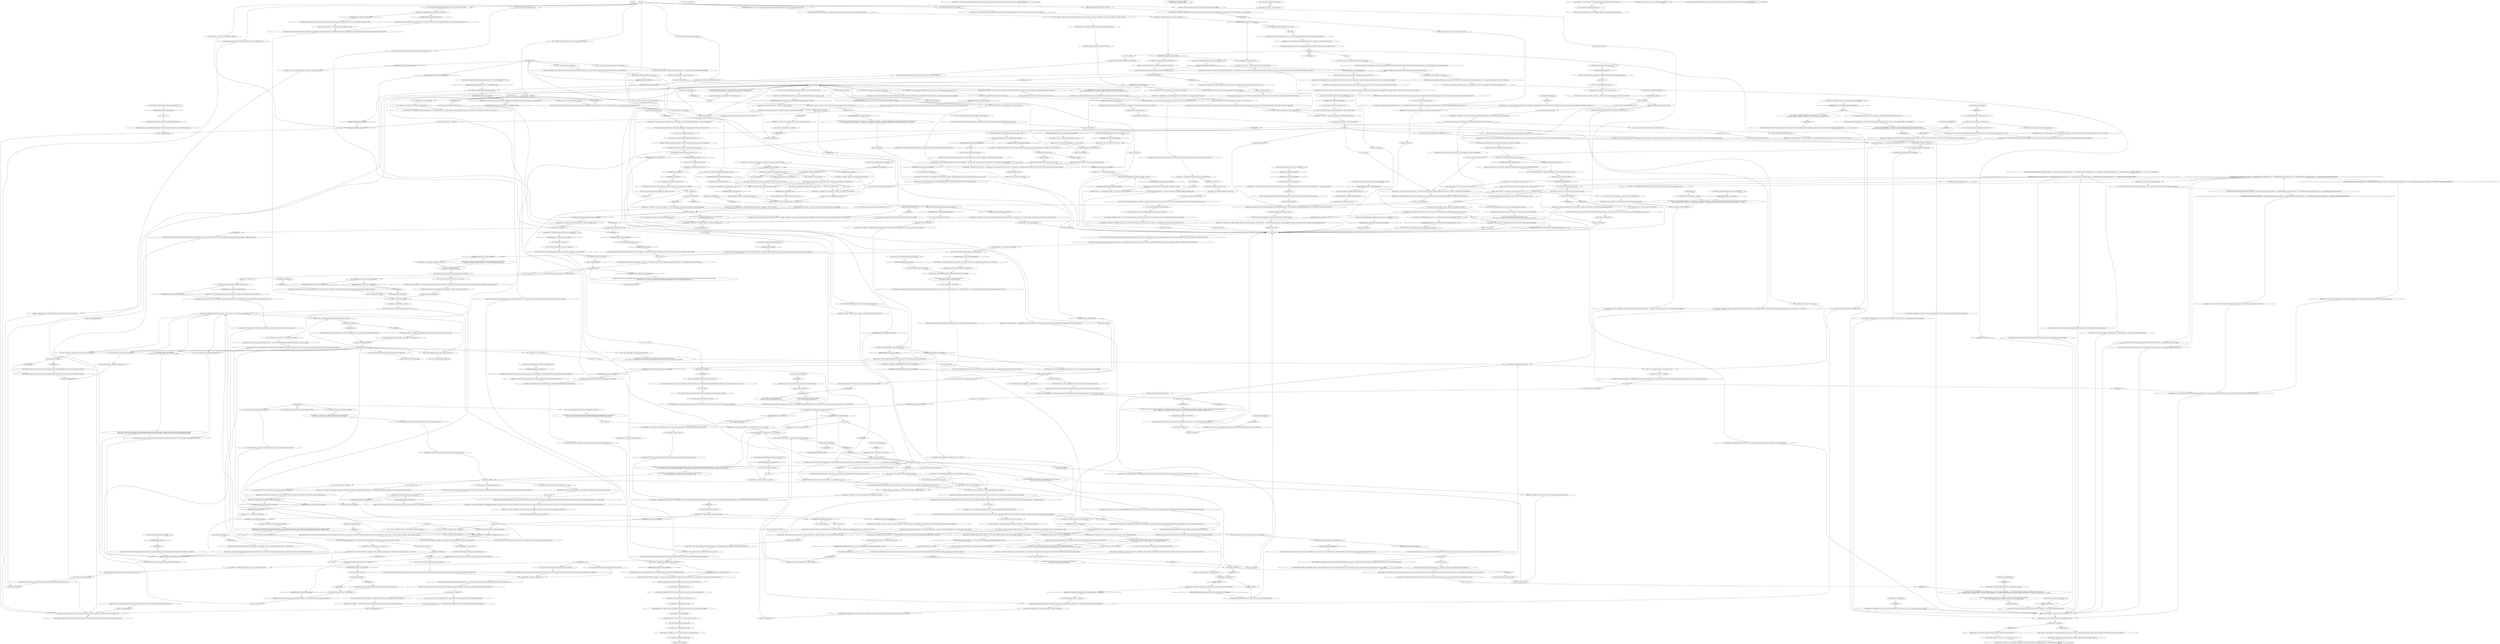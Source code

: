 # PIER / JOYCE ON EVRART
# EVRART HUB and all such relevant information. Also tells you Discovery of Insulinde story.
# ==================================================
digraph G {
	  0 [label="START"];
	  1 [label="input"];
	  2 [label="Kim Kitsuragi: \"The position of my *unusual* colleague does not reflect official policy. I hope you understand -- the RCM does not pick sides.\""];
	  3 [label="Joyce Messier: \"Of course -- and I don't expect you to share anything he told you with me. I am not a *corrupt würm* myself.\" She turns to you: \"However, if you felt like *discussing* something...\""];
	  4 [label="Joyce Messier: \"Of course, detective. Excuse me for implying otherwise.\""];
	  5 [label="Joyce Messier: \"...how could I stop you? Are we not human? Are we not *curious* to hear another person's take? It's only natural. We would only be...\" she smiles, \"gossiping.\""];
	  6 [label="Joyce Messier: \"Precisely,\" she smiles. \"Don't worry about that article -- regional papers are useless anyway. You probably spared the man his kneecaps. And *I* can be sure that the local shops have a bone to pick with Evrart.\" She smiles."];
	  7 [label="Jump to: [evrart hub]"];
	  8 [label="Rhetoric: So it was a factor in her coming to Martinaise in the first place? Interesting."];
	  9 [label="Joyce Messier: \"A she...\" She raises a brow. \"I hope she wasn't too serious a suspect. If she got away...\""];
	  10 [label="Joyce Messier: \"This thing is what you call a...\" she pronounces the word with sudden carelessness: \"*clusterfuck*. I am saddened to hear the news, of course. But we must continue. Lest the situation worsens.\""];
	  11 [label="Empathy: Look who's defensive suddenly."];
	  12 [label="Jump to: [evrart hub]"];
	  13 [label="Logic: The lieutenant might have -- but I don't remember you logging anything as anything, Harry."];
	  14 [label="Conceptualization: He seems to be in some sort of *loop*."];
	  15 [label="Joyce Messier: ..."];
	  16 [label="Half Light: Fear seeps into you as you say it..."];
	  17 [label="Joyce Messier: \"That's beautiful...\" She inspects it."];
	  18 [label="Joyce Messier: \"A Villiers 9mm, front loaded? Two or three barrelled...\""];
	  19 [label="Jump to: [evrart hub]"];
	  20 [label="Joyce Messier: IsKimHere()"];
	  21 [label="IsKimHere()", shape=diamond];
	  22 [label="!(IsKimHere())", shape=diamond];
	  23 [label="Joyce Messier: IsKimHere()"];
	  24 [label="IsKimHere()", shape=diamond];
	  25 [label="!(IsKimHere())", shape=diamond];
	  26 [label="You: \"Yes, a referral.\""];
	  27 [label="Joyce Messier: She nods, carefully, as though handling a match near a powder keg. \"Such referrals may sometimes get you information from a man like Evrart,\" she says, raising an eyebrow. \"Did it?\""];
	  28 [label="Joyce Messier: IsKimHere()"];
	  29 [label="IsKimHere()", shape=diamond];
	  30 [label="!(IsKimHere())", shape=diamond];
	  31 [label="You: \"It had to be done -- I got information. It was useful to the case.\""];
	  32 [label="Joyce Messier: \"Misinformation...\" She shakes her head vigorously. \"This is all because we haven't shared information on the lynching yet. See, already the adversary uses it to their advantage. Don't let him.\""];
	  33 [label="Joyce Messier: \"How benevolent,\" she thinks for a second. \"Hopefully they'll help you sort this whole business out... if they haven't already?\""];
	  34 [label="Joyce Messier: \"It looks like you may untie this knot yet!\" Her eyes smile and a tingle runs down your spine."];
	  35 [label="Jump to: [evrart hub]"];
	  36 [label="Joyce Messier: Variable[\"pier.joyce_evrart_wants_war\"]"];
	  37 [label="Variable[\"pier.joyce_evrart_wants_war\"]", shape=diamond];
	  38 [label="!(Variable[\"pier.joyce_evrart_wants_war\"])", shape=diamond];
	  39 [label="Shivers: The humidity crawls under your skin. Your eyes track her gaze: past the net picker... toward the concrete square of the nameless village off the coast of Martinaise."];
	  40 [label="Joyce Messier: \"What?\" She looks at the soles of her tiny green rubber boots: \"Thirty-five, I think. Why? I have mutant's feet. Very small.\""];
	  41 [label="You: \"You've been to Martinaise before?\""];
	  42 [label="Joyce Messier: \"Do not spend 22 days a year in pale transit, don't waste your twenties slumming it with your stupid friends, and don't deliver Evrart Claire's mail.\" Her bony finger is pointed like an arrow at your chest..."];
	  43 [label="Jump to: [evrart hub]"];
	  44 [label="Kim Kitsuragi: \"I've seen the Union's forces. They're better organized than these mercenaries. They also have the support of the people of Revachol West.\""];
	  45 [label="Kim Kitsuragi: \"I am sure you have the money. The question is how many years and how many lives are you willing to sacrifice?\""];
	  46 [label="Joyce Messier: \"They will last as long as the drug trade in Jamrock provides them with support. With all due respect, that will be a long and bloody time.\"\n\"But it is not a bluff. I assumed so before. That you're *part* of his ploy even, telling me this... to keep assuming would be wishful thinking at this point.\""];
	  47 [label="Joyce Messier: \"Do you think it's within my authority to give it to them? Do you think I can control the board and the shell-shocked mercenaries they've sent?\""];
	  48 [label="Joyce Messier: IsKimHere()"];
	  49 [label="IsKimHere()", shape=diamond];
	  50 [label="!(IsKimHere())", shape=diamond];
	  51 [label="Joyce Messier: \"Slowly raining down until it formed a vast ocean.\""];
	  52 [label="You: \"It's raining.\""];
	  53 [label="Joyce Messier: \"There was no one but the skua. The Liliacea. And the blood beech and the River Esperance. It was the New New World. The Mondials used it to amass the greatest concentration of wealth mankind has ever seen -- Revachol the Suzerain.\""];
	  54 [label="Joyce Messier: IsKimHere()"];
	  55 [label="IsKimHere()", shape=diamond];
	  56 [label="!(IsKimHere())", shape=diamond];
	  57 [label="Joyce Messier: Variable[\"pier.joyce_redcheck_rhet_we_employers\"]"];
	  58 [label="Variable[\"pier.joyce_redcheck_rhet_we_employers\"]", shape=diamond];
	  59 [label="!(Variable[\"pier.joyce_redcheck_rhet_we_employers\"])", shape=diamond];
	  60 [label="You: \"Understood.\" (Let her go.)"];
	  61 [label="Rhetoric: There are no employers. She's a member of the board. Probably a partner."];
	  62 [label="You: \"Even after all this time I still don't really understand who you are or what your angle is.\""];
	  63 [label="You: \"Good.\""];
	  64 [label="You: \"Goodbye, Rejoyce Leyton.\" (Conclude.)"];
	  65 [label="Endurance: Your stomach gurgles... something tells you that your chance to track down the reality rhizome has left. Better return to Measurehead, see what he has to say."];
	  66 [label="Jump to: [Interfacing: \"Yeah, we need to pull the plug, the...\"]"];
	  67 [label="You: \"I have no idea what you're talking about.\""];
	  68 [label="Joyce Messier: \"Now please, ask me something else before it happens *again*. Something that *preferably* doesn't include the words *mister* or *Evrart*.\""];
	  69 [label="Jump to: [evrart hub]"];
	  70 [label="Joyce Messier: \"Oh,\" she raises her brow as to say -- *and*?"];
	  71 [label="Joyce Messier: Variable[\"pier.joyce_volition_easy_to_talk_of_evrart_showed\"]"];
	  72 [label="Variable[\"pier.joyce_volition_easy_to_talk_of_evrart_showed\"]", shape=diamond];
	  73 [label="!(Variable[\"pier.joyce_volition_easy_to_talk_of_evrart_showed\"])", shape=diamond];
	  74 [label="You: \"I have the feeling the international community does not approve of him.\""];
	  75 [label="Joyce Messier: \"And here I thought my modest payment of 40 reál would stick...\" She shakes her head in mock regret."];
	  76 [label="gun found"];
	  77 [label="Joyce Messier: IsKimHere()"];
	  78 [label="IsKimHere()", shape=diamond];
	  79 [label="!(IsKimHere())", shape=diamond];
	  80 [label="Jump to: [Joyce Messier: \"\"A takeover?\"\"]"];
	  81 [label="Inland Empire: Yes... come back to this later. This information could be explosive."];
	  82 [label="Rhetoric: Not be too rare an occurrence."];
	  83 [label="Untitled hub (04)"];
	  84 [label="Jump to: [evrart hub]"];
	  85 [label="Kim Kitsuragi: A barely perceptible nod."];
	  86 [label="Inland Empire: After life, death. After death, life again. After the isola, the pale. After the pale, isola again."];
	  87 [label="Volition: You could use a little of it yourself."];
	  88 [label="Kim Kitsuragi: The lieutenant watches her boat grow smaller on the bay, its white sails fluttering."];
	  89 [label="Joyce Messier: \"Four years later the queen’s councillor was proclaimed Her Innocence Dolores Dei, the elected world spirit. The age of humanism, internationalism, and parliamentary rule followed. We were *high*...\""];
	  90 [label="Jump to: [Joyce MAIN hub]"];
	  91 [label="Joyce Messier: ..."];
	  92 [label="Joyce Messier: \"Villiers & La Salle was one of the original 14 indotribes of Revachol, did you know? Artillery and ballistics. Before the Revolution of course, they belong to some Gottwalders now.\""];
	  93 [label="Joyce Messier: \"Mhm,\" she nods. \"Villiers & La Salle was one of the original 14 indotribes of Revachol, did you know? Artillery and ballistics. Before the Revolution of course, they belong to some Gottwalders now.\""];
	  94 [label="You: \"An act born of sympathy for the working man. I set fire to the fumes of struggle.\""];
	  95 [label="Kim Kitsuragi: The lieutenant does not say anything, but you hear the nylon of his jacket rustle as he looks at you."];
	  96 [label="Joyce Messier: \"No, don't tell me. I don't want to know what he has in store for this place... Probably a statue. It's a statue, right?\""];
	  97 [label="thevillageplanhub"];
	  98 [label="You: Close your eyes."];
	  99 [label="Joyce Messier: \"Not as vile as me...\" She looks over the bay, her green eyes shining.\n\"Not as vile as me.\" She looks at the eternite and cinder block soaking, the overgrown carcasse of some motor carriage..."];
	  100 [label="Joyce Messier: \"Everything affects the decision making process, detective.\""];
	  101 [label="You: (Look at your wrist.) \"It's apocalypse o' clock. Time to commence the Gloaming.\""];
	  102 [label="Joyce Messier: Variable[\"pier.joyce_give_up\"]"];
	  103 [label="Variable[\"pier.joyce_give_up\"]", shape=diamond];
	  104 [label="!(Variable[\"pier.joyce_give_up\"])", shape=diamond];
	  105 [label="Logic: All that's left is the denouement."];
	  106 [label="Joyce Messier: \"Such a thing isn't in my character.\""];
	  107 [label="You: \"Tell me.\""];
	  108 [label="Joyce Messier: \"We do for this,\" she nods."];
	  109 [label="Joyce Messier: \"It was anything but *normal*. There was no precedent, people thought she was punishing the admirals, or had gone mad, or both...\""];
	  110 [label="Joyce Messier: \"A total shift,\" she nods. \"In human comprehension of reality. On the second day, a great skua was shot down, above the flagship Lysergique. The bird was preserved and brought back. Along with pollen.\""];
	  111 [label="You: \"The great skua was the first bird they saw?\""];
	  112 [label="You: \"And this was the last break we got?\""];
	  113 [label="You: \"Well done, Suzerain!\" (Nod.)"];
	  114 [label="Jump to: [intheveryendhub]"];
	  115 [label="Joyce Messier: IsKimHere()"];
	  116 [label="IsKimHere()", shape=diamond];
	  117 [label="!(IsKimHere())", shape=diamond];
	  118 [label="You: \"Goodbye, Joyce L. Messier.\" (Conclude.)"];
	  119 [label="Encyclopedia: What if he forgets everything *again*?"];
	  120 [label="Joyce Messier: Variable[\"pier.joyce_loopcounter\"] == 4"];
	  121 [label="Variable[\"pier.joyce_loopcounter\"] == 4", shape=diamond];
	  122 [label="!(Variable[\"pier.joyce_loopcounter\"] == 4)", shape=diamond];
	  123 [label="You: \"Nope -- you misunderstand. I turned the knob like this.\" (Turn the heat *down*)"];
	  124 [label="Joyce Messier: \"I should be.\" She nods -- there's that crooked smile again. \"In my youth I had a brief dalliance here in Martinaise. He was an older man, with impossibly broad shoulders...\""];
	  125 [label="fix_there"];
	  126 [label="Joyce Messier: IsKimHere()"];
	  127 [label="IsKimHere()", shape=diamond];
	  128 [label="!(IsKimHere())", shape=diamond];
	  129 [label="Joyce Messier: \"What?!\" She laughs. \"I am afraid you have mis-read the situation, detective. This is not some feudal conflict, it is a negotiation.\""];
	  130 [label="Joyce Messier: \"Well, I can't stop you, can I? Just understand that I don't *expect* you to share anything he told you with me. I'm not a *corrupt würm* myself.\" There's a pause. \"However, if you felt like passing *some* information...\""];
	  131 [label="Joyce Messier: \"Huh!\" She nods, understandingly."];
	  132 [label="Joyce Messier: \"Side-shifting? Of course, *that's* why my payment of 100 reál didn't stick...\" She shakes her head in mock regret."];
	  133 [label="Joyce Messier: IsKimHere()"];
	  134 [label="IsKimHere()", shape=diamond];
	  135 [label="!(IsKimHere())", shape=diamond];
	  136 [label="Joyce Messier: Variable[\"TASK.ask_about_ruby_in_village\"]"];
	  137 [label="Variable[\"TASK.ask_about_ruby_in_village\"]", shape=diamond];
	  138 [label="!(Variable[\"TASK.ask_about_ruby_in_village\"])", shape=diamond];
	  139 [label="You: Right. She hasn't even told me what she knows about the lynching."];
	  140 [label="You: (No. Say it.) \"Ma'am, this is a takeover.\""];
	  141 [label="Composure: Not even a flinch. That must take willpower. Yet below it, some little crack starts running in the foundation."];
	  142 [label="You: \"This ocean?\""];
	  143 [label="evrart hub"];
	  144 [label="You: \"Mr. Evrart is helping me find my gun.\""];
	  145 [label="Joyce Messier: \"Good God...\""];
	  146 [label="You: \"Three. It was not easy to get this gun back, I'll tell you that.\""];
	  147 [label="Joyce Messier: \"Well, maybe he's not as *helpful* as you thought then? Is there anything else?\""];
	  148 [label="You: \"No, I mean like a real door. To someone's house.\""];
	  149 [label="Joyce Messier: \"My-my! What I'm hearing is...\" She says, slow and teacher-like: \"You inspected a premises because you suspected that it was involved in the narcotics trade...\""];
	  150 [label="Joyce Messier: IsKimHere()"];
	  151 [label="IsKimHere()", shape=diamond];
	  152 [label="!(IsKimHere())", shape=diamond];
	  153 [label="Volition: She tries to hide it, but some *great doubt* is spreading within her. There is a crown slowly cracking above her head."];
	  154 [label="onamissionhub"];
	  155 [label="Joyce Messier: \"Go ahead, help him. Make it so. I have no power to stop him.\""];
	  156 [label="You: \"It will be a massacre, the Union is massively out-gunned.\""];
	  157 [label="Kim Kitsuragi: \"We do for this, officer.\"\n\"We do for this, lieutenant-yefreitor.\""];
	  158 [label="Empathy: His arm rises for a second, as if he's about to put it on your shoulder. He doesn't, but the intention was there..."];
	  159 [label="You: \"I seem to have it in for it. Or it for me. I broke one.\""];
	  160 [label="Joyce Messier: \"We will see.\""];
	  161 [label="Joyce Messier: \"Yes. Mr. Claire has a two-month head start. I can't let it grow any bigger. And I've exhausted all my options from here.\""];
	  162 [label="You: \"Why not?\""];
	  163 [label="Joyce Messier: \"I know -- because I, too, am insane. I just hide my illness better. And I'm rich.\""];
	  164 [label="Rhetoric: Of all the things to be stuck looping this has got to be one of the most witless."];
	  165 [label="Joyce Messier: \"*And* in the process you turned up some information relevant to your investigation. Only from Evrart, surprisingly!\""];
	  166 [label="Joyce Messier: \"Sir...\""];
	  167 [label="You: \"He is not the champion I have chosen -- I wish to swear fealty to you and the Cause of Capital.\"\n\"He is not the champion I have chosen -- I wish to swear fealty to you and the Cause of Capital. I too am an Ultra.\""];
	  168 [label="Joyce Messier: IsKimHere()"];
	  169 [label="IsKimHere()", shape=diamond];
	  170 [label="!(IsKimHere())", shape=diamond];
	  171 [label="Joyce Messier: \"Of course. And I don't expect you to share anything he told you with me. I'm not a *corrupt würm* myself.\" There's a pause. \"However, if you felt like passing *some* information...\""];
	  172 [label="Jump to: [Joyce Messier: \"\"Corruption! That's how he's done i...\"]"];
	  173 [label="Joyce Messier: Variable[\"pier.joyce_moneybave_smallest\"]  or  Variable[\"pier.joyce_moneygave_great\"]  or  Variable[\"pier.joyce_moneygave_small\"]  or  Variable[\"pier.joyce_moneygave_greatest\"]  or   Variable[\"pier.joyce_moneygave_middle\"]"];
	  174 [label="Variable[\"pier.joyce_moneybave_smallest\"]  or  Variable[\"pier.joyce_moneygave_great\"]  or  Variable[\"pier.joyce_moneygave_small\"]  or  Variable[\"pier.joyce_moneygave_greatest\"]  or   Variable[\"pier.joyce_moneygave_middle\"]", shape=diamond];
	  175 [label="!(Variable[\"pier.joyce_moneybave_smallest\"]  or  Variable[\"pier.joyce_moneygave_great\"]  or  Variable[\"pier.joyce_moneygave_small\"]  or  Variable[\"pier.joyce_moneygave_greatest\"]  or   Variable[\"pier.joyce_moneygave_middle\"])", shape=diamond];
	  176 [label="Joyce Messier: \"Side-shifting? Of course, *that's* why my payment of 40 reál didn't stick...\" She shakes her head in mock regret."];
	  177 [label="Kim Kitsuragi: \"In all good humour -- that was a donation. It has been registered and it will yield you no favours.\" He nods. \"Another thing --\""];
	  178 [label="Joyce Messier: Variable[\"pier.joyce_evrart_helping_with_gun_mentioned\"]"];
	  179 [label="Variable[\"pier.joyce_evrart_helping_with_gun_mentioned\"]", shape=diamond];
	  180 [label="!(Variable[\"pier.joyce_evrart_helping_with_gun_mentioned\"])", shape=diamond];
	  181 [label="You: \"Actually, I turned the knob like this.\" (Turn the heat *down*.)"];
	  182 [label="Reaction Speed: A flash of satisfaction. She can use this, in the future. To turn the tide against Evrart on the streets."];
	  183 [label="Joyce Messier: \"Well, of course he would -- that still doesn't mean he's not benefiting from the arrangement -- the lorries, the harbour, all of it. It just means he doesn't outright admit to it.\""];
	  184 [label="Joyce Messier: She looks positively surprised. \"That's great. For the investigation, I mean.\""];
	  185 [label="You: \"It went really badly. She killed herself.\""];
	  186 [label="Esprit de Corps: The lieutenant will be more lenient toward sharing those, hopefully."];
	  187 [label="You: \"Mr. Evrart is helping me find my gun.\""];
	  188 [label="You: \"He asked me to open a door.\""];
	  189 [label="Joyce Messier: \"Ah yes. As you said.\" She looks confused for a moment."];
	  190 [label="Joyce Messier: ..."];
	  191 [label="Joyce Messier: \"The strike brew,\" she nods. \"That's a classic. And by *turn up the heat* I presume you mean *put more alcohol in it*?\""];
	  192 [label="Joyce Messier: \"Or he wants you and me to *believe* he wants to go to war.\""];
	  193 [label="Jump to: [evrartdoorhubz]"];
	  194 [label="Joyce Messier: \"Full of ghosts and ancient memories.\" She smiles. \"Has this errand yielded you any... information?\""];
	  195 [label="Joyce Messier: \"It is -- but not as vile as me...\" She looks over the bay, her green eyes shining.\n\"It is -- but not as vile as me.\" She looks at the eternite and cinder block soaking, the overgrown carcasse of some motor carriage..."];
	  196 [label="You: \"The war *is* their goal. I told you before -- Evrart has always wanted this to escalate.\""];
	  197 [label="You: \"I can ask him to let you in.\""];
	  198 [label="You: \"This won't be the last *strike*. There'll be another, then another, until the rule of law unravels.\""];
	  199 [label="Joyce Messier: \"I will try to do so, detective. If not for you, then for Revachol.\"\n\"I will try to do so, Harry.\" She smiles. \"If not for you, then for Revachol.\""];
	  200 [label="Joyce Messier: \"I don't want to do that, detective.\"\n\"I don't want to do that, Harry.\""];
	  201 [label="Joyce Messier: Variable[\"pier.joyce_harrier\"]"];
	  202 [label="Variable[\"pier.joyce_harrier\"]", shape=diamond];
	  203 [label="!(Variable[\"pier.joyce_harrier\"])", shape=diamond];
	  204 [label="Joyce Messier: She enjoys a small sip."];
	  205 [label="Joyce Messier: ..."];
	  206 [label="Volition: Don't fall for it, it's a ploy to get you talking. The honey-mouthed syllables, the smiling, the conspiratorial jokes, all of it!"];
	  207 [label="You: \"Mr. Evrart helped me find my gun.\""];
	  208 [label="Joyce Messier: \"Stupendous.\" She takes a little bow. \"Pulling one on the old würm. Commendably done. And... did this trick  yield anything interesting? I assume it was necessary -- for the case...\""];
	  209 [label="You: \"The strike being funded by a protection racket.\"\n\"The strike being funded by a protection racket -- that has driven local shops out of business.\""];
	  210 [label="Drama: Of course. Politics is showmanship. He is constantly performing for us... and lying too. I am sorry I don't catch more of his falsehoods, there are just so *many*..."];
	  211 [label="Esprit de Corps: I do *not* think that's a good idea."];
	  212 [label="You: \"I don't even know why I told you. This isn't about Evrart...\""];
	  213 [label="Joyce Messier: \"Unfortunate.\" She shakes her head. \"I won't pry further into the details of your investigation, but let me just say -- I have *full* trust in your competence.\""];
	  214 [label="Joyce Messier: CheckEquipped(\"neck_tie\")  and  Variable[\"whirling.necktie_personified\"] == true"];
	  215 [label="CheckEquipped(\"neck_tie\")  and  Variable[\"whirling.necktie_personified\"] == true", shape=diamond];
	  216 [label="!(CheckEquipped(\"neck_tie\")  and  Variable[\"whirling.necktie_personified\"] == true)", shape=diamond];
	  217 [label="Logic: That's wrong! You don't get into loops!"];
	  218 [label="Joyce Messier: \"Which isn't to suggest our talks constitute *corporate espionage*. Even *if* they did -- it would be fine. But they don't, since you logged the money as a donation and this is *clearly* just gossip between friends.\""];
	  219 [label="Joyce Messier: \"Of course. Thank you for the advice -- I'm glad you were here to assist.\" She turns to you: \"Your *other* dealings with Evrart are still of considerable interest to me...\""];
	  220 [label="Joyce Messier: She considers taking a sip. She doesn't."];
	  221 [label="Joyce Messier: \"Of course. The RCM has the right to inspect any premises.\" She nods: \"How else would you catch the bad guys? The information was useful I hope?\""];
	  222 [label="Logic: Her bartering mind cannot fathom that you didn't ask anything in return."];
	  223 [label="You: \"Ma'am? Is everything alright?\""];
	  224 [label="Joyce Messier: Variable[\"pier.joyce_electrochem_imbibed\"]"];
	  225 [label="Variable[\"pier.joyce_electrochem_imbibed\"]", shape=diamond];
	  226 [label="!(Variable[\"pier.joyce_electrochem_imbibed\"])", shape=diamond];
	  227 [label="You: \"You're quite fond of this village, aren't you?\""];
	  228 [label="Electrochemistry: The temperature between her skin and her hydrophobic raincoat rises, warming the Numb 12 perfume she's imbibed herself with. You have no other option but to say..."];
	  229 [label="You: \"Disco *is* vile.\""];
	  230 [label="Joyce Messier: \"I'm afraid we won't disco our way out of this one...\" she says, with considerable regret."];
	  231 [label="Joyce Messier: \"It may be the only *break* we've ever caught as a species. The last one for four hundred years.\""];
	  232 [label="Perception (Smell): The air is cold and scented with petrichor."];
	  233 [label="Joyce Messier: \"Revolution, poverty, and the mercurial rise of capitalism,\" she nods."];
	  234 [label="You: \"You *are* the Wild Pines. There are no employers.\""];
	  235 [label="Jump to: [Joyce Messier: \"\"Keep the peace -- and I will keep...\"]"];
	  236 [label="Joyce Messier: She smiles. \"Watch out for yourselves. They will strike soon.\"\n\"Watch out for yourselves. They will strike soon.\""];
	  237 [label="You: \"Isn't *everybody* a little insane?\""];
	  238 [label="Joyce Messier: IsKimHere()"];
	  239 [label="IsKimHere()", shape=diamond];
	  240 [label="!(IsKimHere())", shape=diamond];
	  241 [label="Joyce Messier: Variable[\"TASK.what_does_joyce_done\"]"];
	  242 [label="Variable[\"TASK.what_does_joyce_done\"]", shape=diamond];
	  243 [label="!(Variable[\"TASK.what_does_joyce_done\"])", shape=diamond];
	  244 [label="Joyce Messier: Variable[\"TASK.what_does_joyce_done\"]"];
	  245 [label="Variable[\"TASK.what_does_joyce_done\"]", shape=diamond];
	  246 [label="!(Variable[\"TASK.what_does_joyce_done\"])", shape=diamond];
	  247 [label="Joyce Messier: Variable[\"pier.joyce_blackc_shivers_finding_gun\"]"];
	  248 [label="Variable[\"pier.joyce_blackc_shivers_finding_gun\"]", shape=diamond];
	  249 [label="!(Variable[\"pier.joyce_blackc_shivers_finding_gun\"])", shape=diamond];
	  250 [label="You: \"You would prefer something else? Not a youth centre?\""];
	  251 [label="Joyce Messier: \"You misunderstand, detective. We're all answerable to someone.\""];
	  252 [label="Jump to: [pier.joyce_harrier]"];
	  253 [label="Joyce Messier: IsKimHere()"];
	  254 [label="IsKimHere()", shape=diamond];
	  255 [label="!(IsKimHere())", shape=diamond];
	  256 [label="Kim Kitsuragi: \"The RCM does not pick sides in this, madam. I hope it doesn't come off any other way.\""];
	  257 [label="Jump to: [Joyce Messier: \"\"...how could I stop you? Are we no...\"]"];
	  258 [label="Joyce Messier: IsKimHere()"];
	  259 [label="IsKimHere()", shape=diamond];
	  260 [label="!(IsKimHere())", shape=diamond];
	  261 [label="You: \"No need to flash my gun around. Let's just say I have it now. Thank god.\" (Pat your gun.)\n\"I'm not going to flash it around -- so let's just say I'm glad I found it.\" (Pat your gun.)"];
	  262 [label="You: \"I told him about the mercenary tribunal -- he didn't seem too worried.\""];
	  263 [label="Joyce Messier: Variable[\"TASK.get_reality_lowdown_done\"]  and  Variable[\"tc.pale\"]"];
	  264 [label="Variable[\"TASK.get_reality_lowdown_done\"]  and  Variable[\"tc.pale\"]", shape=diamond];
	  265 [label="!(Variable[\"TASK.get_reality_lowdown_done\"]  and  Variable[\"tc.pale\"])", shape=diamond];
	  266 [label="Untitled hub (02)"];
	  267 [label="Joyce Messier: IsKimHere()"];
	  268 [label="IsKimHere()", shape=diamond];
	  269 [label="!(IsKimHere())", shape=diamond];
	  270 [label="Empathy: There's turmoil in there now -- but still she keeps it in check."];
	  271 [label="Joyce Messier: \"The company did not 'send mercenaries after the Union'. I told you, in great detail, about the mistakes my side made. And of course I accept them completely.\""];
	  272 [label="Logic: Have I underestimated the Union's ferocity? She *has* to ask herself by now.."];
	  273 [label="You: \"I helped him turn up the heat on the borscht.\""];
	  274 [label="Joyce Messier: \"So very, very helpful,\" she repeats. \"And how is that going? Do you have any *leads* on that gun?\""];
	  275 [label="You: \"Mr. Evrart is helping me find my gun.\""];
	  276 [label="You: \"Mr. Evrart is helping me find my gun.\""];
	  277 [label="You: \"Mr. Evrart is helping me find my gun.\""];
	  278 [label="Joyce Messier: \"Yes, yes, Mr. Evrart... this gossiping idea was terrible on my part, I take it back.\""];
	  279 [label="You: \"Mr. Evrart is helping me find my gun.\""];
	  280 [label="You: \"Mr. Evrart is helping me find my gun.\""];
	  281 [label="Joyce Messier: \"What else?\""];
	  282 [label="Joyce Messier: Variable[\"pier.joyce_blackc_volition_doubt\"]"];
	  283 [label="Variable[\"pier.joyce_blackc_volition_doubt\"]", shape=diamond];
	  284 [label="!(Variable[\"pier.joyce_blackc_volition_doubt\"])", shape=diamond];
	  285 [label="You: What's this *great doubt* you're talking about?"];
	  286 [label="You: \"Here.\""];
	  287 [label="Joyce Messier: \"Ah yes, I've been meaning to go there...\" She looks over the bay."];
	  288 [label="Electrochemistry: Below her hydrophobic raincoat, in the humidity between her skin and the neoprene. And on the silk scarf on her neck, a perfume. You have no other option but to say its name..."];
	  289 [label="Joyce Messier: Variable[\"pier.electrochem_numb_twelve\"]"];
	  290 [label="Variable[\"pier.electrochem_numb_twelve\"]", shape=diamond];
	  291 [label="!(Variable[\"pier.electrochem_numb_twelve\"])", shape=diamond];
	  292 [label="Joyce Messier: \"A takeover?\""];
	  293 [label="Kim Kitsuragi: \"It will take more than Krenel to wipe them out. Wild Pines will need to send more and better-equipped men. Make no mistake, ma'am...\""];
	  294 [label="Joyce Messier: Variable[\"pier.joyce_evrart_wants_war\"]"];
	  295 [label="Variable[\"pier.joyce_evrart_wants_war\"]", shape=diamond];
	  296 [label="!(Variable[\"pier.joyce_evrart_wants_war\"])", shape=diamond];
	  297 [label="You: \"So, what are you going to do?\""];
	  298 [label="Joyce Messier: \"What will I do...\" she says slowly looking around."];
	  299 [label="Composure: Her arms fall to her sides, her spine relaxes."];
	  300 [label="You: \"Eight? Is that a normal number?\""];
	  301 [label="discovery_of_insulinde"];
	  302 [label="Jump to: [intheveryendhub]"];
	  303 [label="apoliticalfailure"];
	  304 [label="Joyce Messier: \"In short, detective, we will revoke the pigment standard. Your money will no longer need to be black like chitin -- and there will be *so* much more of it.\"\n\"In short, Harry, we will revoke the pigment standard. Your money will no longer need to be black like chitin and there will be *so* much more of it.\""];
	  305 [label="You: \"Goodbye, nether creature of the forbidden swamp.\" (Conclude.)"];
	  306 [label="Joyce Messier: \"Sadly, it's just one of the million things I'll never get around to. I just have to accept that I'll never be the rich candy-girl who goes around solving people's problems with money.\""];
	  307 [label="Joyce Messier: CheckItem(\"gun_villiers\")"];
	  308 [label="CheckItem(\"gun_villiers\")", shape=diamond];
	  309 [label="!(CheckItem(\"gun_villiers\"))", shape=diamond];
	  310 [label="Joyce Messier: \"Lieutenant Du Bois? HARRY!\" She waves her hand in front of your eyes."];
	  311 [label="Joyce Messier: \"Never mind the details, we've wasted enough time as it is. What matters is that you *seem* to have got out of it...\""];
	  312 [label="Joyce Messier: \"We told ourselves we were the worst thing to happen to the coast since the Coalition landed in '08. Imagine!\" She tosses her head."];
	  313 [label="Jump to: [pier.joyce_harrier]"];
	  314 [label="You: \"He's a beautiful man. Beautiful and *just*.\""];
	  315 [label="Kim Kitsuragi: \"And if it *were* a conflict, the RCM would not pick sides. My colleague's *unusual* approach to police work does not represent the organization at this time.\""];
	  316 [label="Untitled hub"];
	  317 [label="Joyce Messier: \"Stupendous!\" She nods, more than a bit surprised. \"I didn't think he'd pull through.\"\n\"I have a *bad* feeling about this -- please just say you have it. No loops, darling.\""];
	  318 [label="Joyce Messier: Variable[\"tc.no_one_fucks_with_frittte\"]"];
	  319 [label="Variable[\"tc.no_one_fucks_with_frittte\"]", shape=diamond];
	  320 [label="!(Variable[\"tc.no_one_fucks_with_frittte\"])", shape=diamond];
	  321 [label="You: \"Nobody fucks with Frittte, ma'am.\""];
	  322 [label="Joyce Messier: \"Don't worry about that one article, dear -- regional papers are useless anyway. You probably spared the man his kneecaps. And *I* can be sure that the local shops have a bone to pick with Evrart.\" She smiles."];
	  323 [label="Untitled hub"];
	  324 [label="Untitled hub (03)"];
	  325 [label="You: \"That's really all I can say about that.\""];
	  326 [label="Joyce Messier: \"Hurry up on that probe. The moment you tell me you're finished at the traffic jam, I will *gladly* tell you the company's side of the story.\""];
	  327 [label="Joyce Messier: Variable[\"TASK.get_reality_lowdown\"] == true  and  Variable[\"TASK.get_reality_lowdown_done\"] == false"];
	  328 [label="Variable[\"TASK.get_reality_lowdown\"] == true  and  Variable[\"TASK.get_reality_lowdown_done\"] == false", shape=diamond];
	  329 [label="!(Variable[\"TASK.get_reality_lowdown\"] == true  and  Variable[\"TASK.get_reality_lowdown_done\"] == false)", shape=diamond];
	  330 [label="Joyce Messier: \"The eighth expedition returned, sane and intact. They told of a new continent of matter. They told the queen and her councillor, Dolores Dei, that the pale had begun to condense, day after day, hour after hour, minute after minute.\""];
	  331 [label="Jump to: [discovery_of_insulinde]"];
	  332 [label="Joyce Messier: Variable[\"pier.joyce_evrart_hub_reached\"]"];
	  333 [label="Variable[\"pier.joyce_evrart_hub_reached\"]", shape=diamond];
	  334 [label="!(Variable[\"pier.joyce_evrart_hub_reached\"])", shape=diamond];
	  335 [label="Kim Kitsuragi: The lieutenant looks at you and you can swear his jaw muscle is trembling."];
	  336 [label="You: \"Mr. Evrart says it's *almost* ready to be found soon.\""];
	  337 [label="You: \"Mr. Evrart is helping me find my gun.\""];
	  338 [label="Volition: Executive function is completely shot. I keep pushing buttons and nothing is happening."];
	  339 [label="Suggestion: What makes you think we *will*?"];
	  340 [label="You: \"No.\""];
	  341 [label="You: \"I helped scare someone for Mr. Claire.\""];
	  342 [label="You: \"Sounds like you miss those times.\""];
	  343 [label="Empathy: Oh no -- she's sentimental all right. Why would she come here otherwise?"];
	  344 [label="rootednostalgia"];
	  345 [label="You: \"If you say so.\""];
	  346 [label="Pain Threshold: She's pointing it *quite* hard in there. Feels like a knife."];
	  347 [label="Jump to: [thevillageplanhub]"];
	  348 [label="Joyce Messier: \"What do you suggest I do?\""];
	  349 [label="Jump to: [Joyce Messier: \"\"What do you suggest I do?\"\"]"];
	  350 [label="Joyce Messier: \"Like the previous leaders of the Union were assassinated? I suspect by Evrart and Edgar themselves...\" She considers it."];
	  351 [label="Kim Kitsuragi: The lieutenant looks at his own watch and sighs. \"Maybe so, detective, but that doesn't mean we're not obliged to try and stop it.\""];
	  352 [label="Joyce Messier: \"He's right. There will be slow, simmering, hideous civil war. The beginnings of a failed state. No apocalyptic rapture, just ugliness.\""];
	  353 [label="Half Light: It is. It is well within her character."];
	  354 [label="Joyce Messier: \"I will surrender Terminal B to the Union.\""];
	  355 [label="You: \"'After life, death -- after death, life again. After the world, the pale -- after the pale, the world again.'\""];
	  356 [label="Joyce Messier: \"The nations of Mundi proceeded to discover five more isolae -- or they discovered us -- all in the rush of the great interisolary reconnection...\""];
	  357 [label="Joyce Messier: \"Here I am. I am the face and I'm here to answer -- Rejoyce Leyton.\""];
	  358 [label="Joyce Messier: \"I have not deceived you. I told you who exactly who I was -- Rejoyce Leyton.\"\n\"I have not deceived you. I showed you who I was -- Rejoyce Leyton.\""];
	  359 [label="You: \"Wow.\""];
	  360 [label="Joyce Messier: \"The same strict psychological regimen the eighth admiral developed when he crossed the pale and discovered this isola -- the *Volta do Mar*. It's used by interisolary travellers and other troubled souls even to this day.\""];
	  361 [label="Joyce Messier: \"No, detective -- no one's as insane as you.\"\n\"No, detective -- no one's as insane as you.\""];
	  362 [label="Joyce Messier: \"As your investigation reaches a climax, so does theirs. They are your shadow. Arm yourselves. Armour yourselves...\""];
	  363 [label="Joyce Messier: \"'*Après la vie, la mort*,' they summarized it for the queen and Dolores Dei; '*Après la mort, la vie encore! Après le monde, le gris. Après le gris, le monde encore!*'\""];
	  364 [label="Empathy: Are you not afraid it'll kill him?"];
	  365 [label="Joyce Messier: \"Weird? Oh no. One of the positive things to come from the Revolution is the *unhindered* exchange of information, you see, even when it comes to *trade secrets*...\""];
	  366 [label="Joyce Messier: Variable[\"pier.joyce_harrier\"]"];
	  367 [label="Variable[\"pier.joyce_harrier\"]", shape=diamond];
	  368 [label="!(Variable[\"pier.joyce_harrier\"])", shape=diamond];
	  369 [label="You: \"That sounds like me.\""];
	  370 [label="You: \"Mr. Evrart is helping me find my gun.\""];
	  371 [label="Joyce Messier: \"You have?\" She smiles, carefully. \"And how did you like Mr. Claire?\""];
	  372 [label="Joyce Messier: \"*Beyond* curious. I will *choose* to interpret that as you turning the alcohol in the strike brew *down* -- for the sake of our professional relationship.\""];
	  373 [label="Joyce Messier: \"About what?\""];
	  374 [label="Jump to: [evrartdoorhubz]"];
	  375 [label="Joyce Messier: \"I hope she wasn't a serious suspect then -- as to the suicide -- that must be *difficult*. Yet, in your line of work...\" She tilts her head."];
	  376 [label="Electrochemistry: Tell her, she'll *like* you for it."];
	  377 [label="You: \"That money you gave me -- would that make things... *weird*? If I shared information, I mean?\""];
	  378 [label="Kim Kitsuragi: \"Unconventional police officers sometimes *lose* their guns. They then go around and tell people about this -- to gauge their reactions. It's all part of *detecting*.\""];
	  379 [label="Composure: Keeping her calm, perfect posture. Her eyes move across the muzzle keenly."];
	  380 [label="Rhetoric: She phrases it as if it's a pity. She *also* phrases it as a transition out of you waving your gun around."];
	  381 [label="Visual Calculus: He means beyond the coming days and weeks -- or the grasp of newspaper and radio reports that may trickle to your desk if ever you return to Precinct 41. In the far future."];
	  382 [label="Joyce Messier: \"I'll think it over, detective. Thank you for relaying this information to me.\""];
	  383 [label="Joyce Messier: \"Oh my... *very* interesting. So the militant wing is protecting one of their own...\""];
	  384 [label="Joyce Messier: \"Well, I hope it yields something. Otherwise you'll have opened that door for naught.\" She smiles. \"Anything else?\""];
	  385 [label="Jump to: [thevillageplanhub]"];
	  386 [label="Perception (Sight): Green livery changing into red, blot by blot."];
	  387 [label="Empathy: Does it matter? Her mind's made up. It has been for some time. The choice was whether to *tell* her this. And you've already made it."];
	  388 [label="Joyce Messier: IsKimHere()"];
	  389 [label="IsKimHere()", shape=diamond];
	  390 [label="!(IsKimHere())", shape=diamond];
	  391 [label="Joyce Messier: \"I will take your advice, detective. I will surrender Terminal B to the Union.\"\n\"I will take your advice, lieutenant-yefreitor. I will surrender Terminal B to the Union.\""];
	  392 [label="You: Say nothing."];
	  393 [label="You: \"What happened?\" (Look around.)"];
	  394 [label="Joyce Messier: \"The age of capital has only begun. I will talk to my employers in person. We will amputate and cauterize Martinaise -- if you handle the situation on the ground.\""];
	  395 [label="Joyce Messier: \"I do not want to shoot myself in the head.\" She tugs on the rope."];
	  396 [label="You: \"What do you have?\"\n\"You're over-radiated?\""];
	  397 [label="You: \"How do you keep it together?\""];
	  398 [label="Kim Kitsuragi: \"How far along is Krenel's *investigation*?\""];
	  399 [label="Joyce Messier: \"Protect their targets. Violence may be unavoidable, but we can limit the casualties.\""];
	  400 [label="Joyce Messier: \"A *fishery*. I've been speaking with Lilienne here. She gave me the idea. The infrastructure is all here, and with my connections...\""];
	  401 [label="Joyce Messier: Variable[\"pier.joyce_logicloop\"]"];
	  402 [label="Variable[\"pier.joyce_logicloop\"]", shape=diamond];
	  403 [label="!(Variable[\"pier.joyce_logicloop\"])", shape=diamond];
	  404 [label="Endurance: *Physically* he should be fine. Or at least no worse than usual..."];
	  405 [label="Joyce Messier: Variable[\"pier.joyce_loopcounter\"] == 4"];
	  406 [label="Variable[\"pier.joyce_loopcounter\"] == 4", shape=diamond];
	  407 [label="!(Variable[\"pier.joyce_loopcounter\"] == 4)", shape=diamond];
	  408 [label="Joyce Messier: \"Side-shifting? Of course, *that's* why my payment of 70 reál didn't stick...\" She shakes her head in mock regret."];
	  409 [label="Inland Empire: Here comes the dark. The plug will be pulled... now."];
	  410 [label="You: \"He's a bloated rainbow-socialist.\""];
	  411 [label="You: \"Yeah, he's not actually just, is he? He's useless.\""];
	  412 [label="Joyce Messier: \"And here I thought my modest payment of 130 reál would stick...\" She shakes her head in mock regret."];
	  413 [label="Joyce Messier: \"Side-shifting? Of course, *that's* why my payment of 130 reál didn't stick...\" She shakes her head in mock regret."];
	  414 [label="Jump to: [Kim Kitsuragi: \"\"The position of my *unusual* colle...\"]"];
	  415 [label="Joyce Messier: \"Thank god -- and indeed *Mr. Evrart* as well. In this investigation one may have *use* for a firearm -- you wouldn't want to get caught with your pants down...\""];
	  416 [label="Joyce Messier: \"And because I don't like the idea of them any more drunk than they already are.\" She nods. \"What else?\""];
	  417 [label="Kim Kitsuragi: \"Detective, I advise you to be *very* selective with what information you choose to share. This may have consequences beyond our line-of-sight.\""];
	  418 [label="You: \"The man whose door I opened planned to write an article into a local paper.\""];
	  419 [label="Joyce Messier: \"A *she...*\" The negotiator does not seem to be shocked at first."];
	  420 [label="Joyce Messier: \"And you too, lieutenant,\" she turns to him and stresses: \"The situation is perilous, but I am *sure* you're dedicated to avoiding further loss of life. Unlike the Union, who won't even let me talk to them.\""];
	  421 [label="Rhetoric: Let's keep it that way -- she means to add, but then doesn't."];
	  422 [label="Suggestion: She's sentimental all right. You don't know enough about her to find out why exactly. She will keep her secrets for now."];
	  423 [label="Joyce Messier: Variable[\"pier.cindy_kims_plan_of_action\"]"];
	  424 [label="Variable[\"pier.cindy_kims_plan_of_action\"]", shape=diamond];
	  425 [label="!(Variable[\"pier.cindy_kims_plan_of_action\"])", shape=diamond];
	  426 [label="Esprit de Corps: When I said *be wacky* I didn't mean *wildly, grossly irresponsible and damaging to the RCM*."];
	  427 [label="You: \"The cook makes it to keep the strikers drunk. Helps them strike.\""];
	  428 [label="You: \"It was nothing.\""];
	  429 [label="Kim Kitsuragi: \"Frankly, what was done was not pretty at all -- but neither was it illegal. And it was not for nothing.\" He turns to you..."];
	  430 [label="Drama: Of course. Brinkmanship takes showmanship. We should have seen it before, in his office. He might well have been performing for us."];
	  431 [label="Volition: You can't say. Only that she's hiding the magnitude of it from you."];
	  432 [label="You: \"That's all I've got to say.\""];
	  433 [label="Joyce Messier: She nods. \"That is only fair.\""];
	  434 [label="You: \"Numb 12.\""];
	  435 [label="Joyce Messier: \"*Taking* it...\" She looks toward the colourful mountain of crates, like toy blocks rising above Martinaise."];
	  436 [label="You: \"I have seen them. The Union is well prepared to take on Krenel.\""];
	  437 [label="You: \"Bring in everything you have and wipe them from the face of the earth.\""];
	  438 [label="You: \"Is that within your means?\"\n\"I thought it was not within your means.\""];
	  439 [label="You: \"No, ma'am.\""];
	  440 [label="Joyce Messier: IsKimHere()"];
	  441 [label="IsKimHere()", shape=diamond];
	  442 [label="!(IsKimHere())", shape=diamond];
	  443 [label="Shivers: There are rain circles on water all around, humidity crawls up your back like a piano trill."];
	  444 [label="Joyce Messier: \"But what was done exactly? Revolution, the rise and crash of capital, international intervention...\""];
	  445 [label="Joyce Messier: \"It is.\" She pulls the hood over her head. \"Soon it will be spring and everything will blossom.\""];
	  446 [label="Rhetoric: You know what this lady needs? Some political advice. Even though she's a high-powered corporate executive and you're an amnesiac degenerate, you're pretty sure she needs to hear your opinion on this.\nForget about that -- what was that about the Age of Capital only beginning? You need to talk politics with this lady."];
	  447 [label="Joyce Messier: \"I am.\" She tugs on the rope."];
	  448 [label="You: \"What further plans do you have for the age of capital, ma'am?\""];
	  449 [label="Joyce Messier: \"Keep the peace -- and I will keep my end of the bargain.\""];
	  450 [label="Kim Kitsuragi: \"Don't worry madam. I am very sane.\""];
	  451 [label="Joyce Messier: IsKimHere()"];
	  452 [label="IsKimHere()", shape=diamond];
	  453 [label="!(IsKimHere())", shape=diamond];
	  454 [label="Joyce Messier: \"Soon. I do not know precisely. They have cut off all communication, you see. They know I've been feeding you information.\""];
	  455 [label="Joyce Messier: Variable[\"pier.joyce_interfacing_loop_interrupt\"]"];
	  456 [label="Variable[\"pier.joyce_interfacing_loop_interrupt\"]", shape=diamond];
	  457 [label="!(Variable[\"pier.joyce_interfacing_loop_interrupt\"])", shape=diamond];
	  458 [label="You: \"Judging from your tone of voice, probably not.\""];
	  459 [label="Joyce Messier: \"I'm not sure, exactly, but you seemed to be caught in some sort of *loop*.\""];
	  460 [label="You: \"Okay, yes, perhaps I misread the situation. And the era -- it's not feudal.\"\n\"Okay, yes, perhaps I misread the situation as a bit more *Man From Hjelmdall* than it is.\""];
	  461 [label="Joyce Messier: \"Incredible,\" she shakes her head. \"Simply incredible -- and how is it going? Has this *detecting* produced a gun?\""];
	  462 [label="Jump to: [gun found]"];
	  463 [label="You: \"I told him a drug trader might be somehow involved in the murder. He denied participating in the trade.\""];
	  464 [label="You: \"We were alone. And he seems very sure of his ability to keep things in control.\""];
	  465 [label="Joyce Messier: \"Of course, detective,\" she simmers down. \"You can always drop by later, should something come up -- now, what else can I do you for?\""];
	  466 [label="Empathy: She was *worried* for a moment. That she's overplayed her hand by not sharing info sooner. Then she settles down, curious to hear more."];
	  467 [label="Joyce Messier: She nods. \"The phenomenon has never again been encountered. For a time the crew thought they were experiencing a hallucination. The mast-hand proclaimed 'L´Insulinde! L´Insulinde!' -- the signal to wake up.\""];
	  468 [label="Jump to: [evrart hub]"];
	  469 [label="Electrochemistry: Well, *that's* not good. Looks fine over here. You sure it's not some sort of *glandular* problem?"];
	  470 [label="You: \"Mr. Evrart is helping me find my gun.\""];
	  471 [label="You: \"Mr. Evrart is helping me find my gun.\""];
	  472 [label="You: Say nothing."];
	  473 [label="Joyce Messier: \"A referral, you mean? I take it this was for someone in the RCM...\" She waves her hand. \"Don't answer that.\""];
	  474 [label="Joyce Messier: \"I wouldn't have taken Evrart for a sabre-rattler. Was he surrounded by *Union men* he wanted to impress?\""];
	  475 [label="You: \"He wasn't trying to impress anyone. I think he *wants* things to escalate.\""];
	  476 [label="Joyce Messier: \"What you've said is quite enough. You have given me a lot to consider -- and may have helped me prevent this conflict from escalating.\""];
	  477 [label="Joyce Messier: \"A youth centre with Edgar Claire's statue on top of it...\" Her eyes run across the water, remorsefully."];
	  478 [label="Joyce Messier: \"Yes. I'm sad I will never have the time, detective -- I've always wanted a dilapidating fishing village.\""];
	  479 [label="Joyce Messier: \"Not overly so. It's not like this was the only place we visited -- me and my girlfriends from Ozonne with our shiny boats, like reavers...\""];
	  480 [label="Joyce Messier: \"An insane goal.\" Her eyes return to you. \"Krenel has a thousand men on their payroll. The next batch will be a platoon of twenty men and a gunship. You can't simply *trick* them.\""];
	  481 [label="Joyce Messier: IsKimHere()"];
	  482 [label="IsKimHere()", shape=diamond];
	  483 [label="!(IsKimHere())", shape=diamond];
	  484 [label="Joyce Messier: \"They have the support of Revachol West. They have the position... this will be a prolonged and bloody conflict. The only question is how long -- and how bloody.\" She falls silent."];
	  485 [label="You: \"You said you would. One day.\""];
	  486 [label="You: Put your hand in the rain."];
	  487 [label="Joyce Messier: IsKimHere()"];
	  488 [label="IsKimHere()", shape=diamond];
	  489 [label="!(IsKimHere())", shape=diamond];
	  490 [label="Joyce Messier: She nods. \"There was no precedent for such an undertaking. People thought she was punishing the admirals, or had gone mad, or both...\""];
	  491 [label="Joyce Messier: \"But these others weren't uninhabited. We had to kill people there, wipe out indigenous populations, gunboat economies. Or they came to do the same for us. Or had done to each other. But here...\" she spreads her arms."];
	  492 [label="intheveryendhub"];
	  493 [label="Joyce Messier: \"One last thing, Lieutenant Du Bois.\" She starts the engine. \"I've given the matter much thought and come to this conclusion: You're not an amnesiac. You're *insane*.\""];
	  494 [label="Joyce Messier: \"I'm over-exposed, baby. My travels take me through the pale dozens of times a year. I've got the longing -- and I've got it *bad*.\" She points to her heart."];
	  495 [label="Joyce Messier: She smiles. \"Watch out for yourself. They will strike soon.\"\n\"Watch out for yourself. They will strike soon.\""];
	  496 [label="Joyce Messier: Variable[\"pier.joyce_amnesia_known\"]"];
	  497 [label="Variable[\"pier.joyce_amnesia_known\"]", shape=diamond];
	  498 [label="!(Variable[\"pier.joyce_amnesia_known\"])", shape=diamond];
	  499 [label="Joyce Messier: \"Detective? Is everything alright in there?\""];
	  500 [label="Jump to: [Interfacing: \"Yeah, we need to pull the plug, the...\"]"];
	  501 [label="Joyce Messier: \"Oh, come on now! He has his uses -- how else would he have stayed in power all these years? Or wait -- actually...\" She answers her own question:"];
	  502 [label="Jump to: [Joyce Messier: \"\"Of course -- and I don't expect yo...\"]"];
	  503 [label="Jump to: [Joyce Messier: \"\"Oh, come on now! He has his uses -...\"]"];
	  504 [label="Joyce Messier: \"Oh!\" Her eyes become large and round. \"That's so *helpful* of him...\""];
	  505 [label="Kim Kitsuragi: \"One that has apparently driven local shops out of business.\""];
	  506 [label="Suggestion: Sounds like she'll solicit your help with something -- when she gets the chance."];
	  507 [label="You: Yes, there is still reality-based knowledge I can glean from her."];
	  508 [label="Joyce Messier: IsKimHere()"];
	  509 [label="IsKimHere()", shape=diamond];
	  510 [label="!(IsKimHere())", shape=diamond];
	  511 [label="Joyce Messier: \"Of course, detective,\" she simmers down. \"Should something come up, later down the road -- don't be afraid to drop by for a chat.\""];
	  512 [label="Joyce Messier: \"Oh!\" Her eyes become large and round. \"That's so *helpful* of him...\""];
	  513 [label="gun not found"];
	  514 [label="Joyce Messier: IsKimHere()"];
	  515 [label="IsKimHere()", shape=diamond];
	  516 [label="!(IsKimHere())", shape=diamond];
	  517 [label="You: \"Mr. Evrart is helping me find my gun.\""];
	  518 [label="You: \"I did it out of sympathy for alcoholism. It's a cause dear to me.\"\n\"I worship Al Gul in many ways.\""];
	  519 [label="Empathy: A strange equanimity has overtaken the lieutenant. He's just going with the flow now. Easier that way."];
	  520 [label="You: \"You're right. He was probably just showing off to me.\""];
	  521 [label="You: \"Maybe he was manipulating me.\"\n\"I think he may have just been messing with us.\""];
	  522 [label="Joyce Messier: \"A youth centre with Edgar Claire's statue on top of it!\" She looks down the jetty, remorsefully."];
	  523 [label="Joyce Messier: \"Yes, I was *slumming* it with some girl-friends of mine. We had boats and...\" She smiles. \"Don't hold it against me -- my *paramour* certainly did not.\""];
	  524 [label="You: \"The workers should have the harbour.\"\n\"All that remains is the denouement. Let them have the harbour.\""];
	  525 [label="You: \"First, will this affect your decision making process?\""];
	  526 [label="Joyce Messier: \"I admit there's some *poetry* in the idea. And like poetry, it's also useless. There would still be Edgar. They've factored it in. The Union is them and they are Martinaise.\""];
	  527 [label="Authority: It is. It is well within her authority. It's been clear for some time that this woman is more than she lets on."];
	  528 [label="Joyce Messier: She puts her hand in the rain. She's silent for a second."];
	  529 [label="Kim Kitsuragi: \"Ma'am... This may well unravel property law this side of the river. If that occurs, we may never see the end of this kind of confrontation. The next time there will be two strikes...\" He looks toward the harbour. \"Then four, then a hundred.\""];
	  530 [label="You: \"You said I'm uneducated, remember?\""];
	  531 [label="You: \"I answer for my own actions. I don't hide behind some faceless organization.\""];
	  532 [label="Joyce Messier: \"Is it?\" She tugs on the rope."];
	  533 [label="Untitled hub (04)"];
	  534 [label="You: \"When will they make their move? Where?\""];
	  535 [label="Joyce Messier: Variable[\"tc.pale\"]"];
	  536 [label="Variable[\"tc.pale\"]", shape=diamond];
	  537 [label="!(Variable[\"tc.pale\"])", shape=diamond];
	  538 [label="Joyce Messier: Variable[\"pier.joyce_loopcounter\"] == 4"];
	  539 [label="Variable[\"pier.joyce_loopcounter\"] == 4", shape=diamond];
	  540 [label="!(Variable[\"pier.joyce_loopcounter\"] == 4)", shape=diamond];
	  541 [label="You: \"Mr. Evrart is helping me find my gun.\""];
	  542 [label="You: \"I've seen him and believe me -- it's a conflict. I've picked my side in the coming storm and it's you.\""];
	  543 [label="Joyce Messier: Variable[\"pier.joyce_moneybave_smallest\"]  or  Variable[\"pier.joyce_moneygave_great\"]  or  Variable[\"pier.joyce_moneygave_small\"]  or  Variable[\"pier.joyce_moneygave_greatest\"]  or  Variable[\"pier.joyce_moneygave_middle\"]"];
	  544 [label="Variable[\"pier.joyce_moneybave_smallest\"]  or  Variable[\"pier.joyce_moneygave_great\"]  or  Variable[\"pier.joyce_moneygave_small\"]  or  Variable[\"pier.joyce_moneygave_greatest\"]  or  Variable[\"pier.joyce_moneygave_middle\"]", shape=diamond];
	  545 [label="!(Variable[\"pier.joyce_moneybave_smallest\"]  or  Variable[\"pier.joyce_moneygave_great\"]  or  Variable[\"pier.joyce_moneygave_small\"]  or  Variable[\"pier.joyce_moneygave_greatest\"]  or  Variable[\"pier.joyce_moneygave_middle\"])", shape=diamond];
	  546 [label="You: \"I actually *lied* that I opened the door. I didn't really do it.\""];
	  547 [label="Jump to: [evrartdoorhubz]"];
	  548 [label="Joyce Messier: \"Or he wants you and me to *believe* he's calm and in control. He's a politician.\""];
	  549 [label="You: \"Actually... this is not Evrart-related, but I tracked down a suspect.\""];
	  550 [label="Jump to: [evrart hub]"];
	  551 [label="Logic: She must really want you to look into the drugs -- otherwise she'd tell you."];
	  552 [label="Empathy: She would die to return to it. The pale. The past. Anything one can return to."];
	  553 [label="Joyce Messier: IsKimHere()"];
	  554 [label="IsKimHere()", shape=diamond];
	  555 [label="!(IsKimHere())", shape=diamond];
	  556 [label="Joyce Messier: \"Until after *years* of trial and error -- and the development of a *strict* psychological regime imitating the creation process of poetry...\""];
	  557 [label="Joyce Messier: \"The nations who colonized this isola called theirs *Mundi*. The World. It was all they knew, all they thought would be. That there would be something more was a gamble. Akin to another world -- or life after death.\""];
	  558 [label="You: \"Mr. Evrart is helping me find my gun.\""];
	  559 [label="Joyce Messier: The woman scans her surroundings as though a neurologist might magically appear."];
	  560 [label="Joyce Messier: ..."];
	  561 [label="Joyce Messier: \"Do you want me to take you to a hospital, sir?\""];
	  562 [label="You: \"Unimportant.\""];
	  563 [label="Joyce Messier: \"Very curious.\" She blinks both eyes. \"A very curious thing to do.\""];
	  564 [label="Kim Kitsuragi: \"Truly, but that's how he operates. He just does things, ma'am. And then talks about them -- even if it's inappropriate.\""];
	  565 [label="Kim Kitsuragi: \"I advise you to be *very* selective with what information you choose to share. This may have consequences beyond our line-of-sight.\""];
	  566 [label="Joyce Messier: \"Yes,\" she leans slightly closer: \"That's the talk about town. The *Hardie boys* they're called...\" A crooked smile returns to her face. \"I find the name rather amusing, honestly.\""];
	  567 [label="Jump to: [evrartdoorhubz]"];
	  568 [label="Joyce Messier: \"Here?\" She looks around. \"Oh no... what does that bloated hellbat want with my little cinder block town?\""];
	  569 [label="Joyce Messier: \"I'm over-radiated, detective,\" she spurts out. \"I do silly things sometimes -- out of pale-related sickness. Like sail over here. The moral of the story is...\"\n\"I'm over-radiated, Harry,\" she sprouts. \"I do silly things sometimes -- out of pale-related illness. Like sail over here. The moral of the story is...\" she lists:"];
	  570 [label="thepastofher"];
	  571 [label="You: \"He's ready for a war. They all are.\""];
	  572 [label="You: \"War is their goal. They think they can win before you even know it's started.\""];
	  573 [label="Jump to: [Joyce Messier: \"\"What happens will happen.\" She tak...\"]"];
	  574 [label="Shivers: The droplets feel warm. Like spring rain."];
	  575 [label="Joyce Messier: \"On Caillou...\" She studies your reaction. \"The Pebble, the largest of the fertile, uninhabited islands of the northeast Insulindian archipelago. Four centuries and two revolutions later.\""];
	  576 [label="You: \"What? Of course I have superiors.\""];
	  577 [label="You: \"How do you keep your shit together?\""];
	  578 [label="Jump to: [Untitled hub (04)]"];
	  579 [label="Joyce Messier: \"And here I thought my modest payment of 70 reál would stick...\" She shakes her head in mock regret."];
	  580 [label="Joyce Messier: She looks beyond you, despondent."];
	  581 [label="You: \"Mr. Evrart is helping me find my gun.\""];
	  582 [label="You: \"Yes -- I have *chosen* his side in the class war. My loyalty does not have a price and is non-negotiable. Sorry.\""];
	  583 [label="Joyce Messier: \"Side-shifting? Of course, *that's* why my payment of 30 reál didn't stick...\" She shakes her head in mock regret."];
	  584 [label="Conceptualization: Intellectually speaking... it would be quite *interesting* to hear what she has to say about these things..."];
	  585 [label="Untitled hub"];
	  586 [label="Joyce Messier: \"Naturally. I completely understand. But... you mentioned something about Mr. Claire? Or something in conjunction with the Union even? I might have gotten the wrong idea, but...\""];
	  587 [label="Physical Instrument: Finally -- time to choose SIDES."];
	  588 [label="Esprit de Corps: With worry in his eyes. He does not know if it was the right thing to do. But he doesn't say anything."];
	  589 [label="Joyce Messier: \"Sweetheart, please stop repeating that now.\" Her eyes look worried, frightened even."];
	  590 [label="Joyce Messier: IsKimHere()"];
	  591 [label="IsKimHere()", shape=diamond];
	  592 [label="!(IsKimHere())", shape=diamond];
	  593 [label="You: \"The Union's militant wing organized the lynching.\""];
	  594 [label="Kim Kitsuragi: \"We cannot discuss the specifics of an ongoing investigation, ma'am.\" The lieutenant adjusts his glasses. \"Besides, you haven't exactly been forthcoming yourself...\"\n\"While we appreciate your assistance, ma'am, I'm afraid we can't discuss the specifics of an ongoing investigation with you.\""];
	  595 [label="You: \"I have reason to believe the lynching was a cover-up.\""];
	  596 [label="Joyce Messier: \"Sounds like he has you running errands, detective. A well-established dominance ritual...\" She thinks. \"Where did he have you deliver it?\""];
	  597 [label="You: \"To a nameless settlement, down the coast. Nearby.\""];
	  598 [label="Empathy: With longing... clear and simple longing. Strange. Why does she want to go there?"];
	  599 [label="Joyce Messier: Variable[\"TASK.ask_about_ruby_in_village\"]"];
	  600 [label="Variable[\"TASK.ask_about_ruby_in_village\"]", shape=diamond];
	  601 [label="!(Variable[\"TASK.ask_about_ruby_in_village\"])", shape=diamond];
	  602 [label="Joyce Messier: \"Until then -- is there anything *I* can help *you* with?\""];
	  603 [label="Logic: Does it matter? Or has her mind been made up for quite a while now?"];
	  604 [label="You: \"Cut off the snake's head. Evrart's pushing all this.\""];
	  605 [label="Joyce Messier: Variable[\"pier.joyce_authority_she_has_power\"]"];
	  606 [label="Variable[\"pier.joyce_authority_she_has_power\"]", shape=diamond];
	  607 [label="!(Variable[\"pier.joyce_authority_she_has_power\"])", shape=diamond];
	  608 [label="Jump to: [discovery_of_insulinde]"];
	  609 [label="You: \"Don't forget to purge the world of degenerates.\""];
	  610 [label="You: \"Very good.\""];
	  611 [label="Joyce Messier: IsTaskActive(\"TASK.return_to_mhead_once_you_understand_reality\")--[[ Variable[ ]]"];
	  612 [label="IsTaskActive(\"TASK.return_to_mhead_once_you_understand_reality\")--[[ Variable[ ]]", shape=diamond];
	  613 [label="!(IsTaskActive(\"TASK.return_to_mhead_once_you_understand_reality\")--[[ Variable[ ]])", shape=diamond];
	  614 [label="Joyce Messier: \"First, there won't *be* a youth centre, whatever he's told you or the residents. It'll be something horrific. Perhaps even *worse* than a statue -- so yes, I do.\""];
	  615 [label="Interfacing: Okay, I'm gonna do it. Hold on..."];
	  616 [label="Joyce Messier: \"I disagree. It sounds like a strike brew -- *and* you made them *more* drunk? Aren't they corked enough already?\""];
	  617 [label="You: \"Loop?\""];
	  618 [label="Joyce Messier: \"Yes. Evrart is a showman at heart.\""];
	  619 [label="Joyce Messier: She reconsiders that sip."];
	  620 [label="Joyce Messier: \"Corruption! That's how he's done it. Fantastic, würm-like corruption reaching into the bowels of the Earth.\" She looks at the ground and nods."];
	  621 [label="Joyce Messier: \"Of course, he must have his practical uses -- how else could he have kept his position all these years... Or wait, actually...\""];
	  622 [label="Joyce Messier: IsKimHere()"];
	  623 [label="IsKimHere()", shape=diamond];
	  624 [label="!(IsKimHere())", shape=diamond];
	  625 [label="Kim Kitsuragi: \"The RCM does not pick sides in this. I hope it doesn't come off any other way.\""];
	  626 [label="Joyce Messier: \"And here I thought my modest payment of 30 reál would stick...\" She shakes her head in mock regret."];
	  627 [label="Drama: Hmm... perhaps he is?"];
	  628 [label="Joyce Messier: \"Brinkmanship -- or sabre-rattling... Was he surrounded by *Union men* he wanted to impress?\""];
	  629 [label="Joyce Messier: Variable[\"TASK.probe_drivers_about_drugs\"]"];
	  630 [label="Variable[\"TASK.probe_drivers_about_drugs\"]", shape=diamond];
	  631 [label="!(Variable[\"TASK.probe_drivers_about_drugs\"])", shape=diamond];
	  632 [label="You: \"Nowhere. Let's change the topic.\""];
	  633 [label="You: *Now* say it: \"Ma'am, this whole thing is a takeover.\""];
	  634 [label="Joyce Messier: Variable[\"TASK.what_does_joyce_done\"]"];
	  635 [label="Variable[\"TASK.what_does_joyce_done\"]", shape=diamond];
	  636 [label="!(Variable[\"TASK.what_does_joyce_done\"])", shape=diamond];
	  637 [label="Jump to: [evrart hub]"];
	  638 [label="Joyce Messier: Variable[\"TASK.what_does_joyce\"]  and  Variable[\"TASK.what_does_joyce_done\"] == false"];
	  639 [label="Variable[\"TASK.what_does_joyce\"]  and  Variable[\"TASK.what_does_joyce_done\"] == false", shape=diamond];
	  640 [label="!(Variable[\"TASK.what_does_joyce\"]  and  Variable[\"TASK.what_does_joyce_done\"] == false)", shape=diamond];
	  641 [label="Jump to: [thevillageplanhub]"];
	  642 [label="Joyce Messier: Another woman gone."];
	  643 [label="You: \"Mr. Evrart is helping me find my gun.\""];
	  644 [label="Joyce Messier: \"Why, if I may ask? Why make them *more* drunk? Aren't they corked enough already?\""];
	  645 [label="Joyce Messier: \"Oh my -- a real door?\""];
	  646 [label="Half Light: Don't be. He was not performing. He was already picturing a war. This woman underestimates Evrart."];
	  647 [label="Logic: Her mind races to the conclusion that most benefits her interests. That doesn't mean she's wrong, though."];
	  648 [label="Perception (Smell): An imperceptible droplet lingers. Sweet like the scent of chewing gum on some letter, long ago..."];
	  649 [label="Joyce Messier: \"You think Krenel is the only contractor Wild Pines employs? They'll only be the start. More will come. The question is how many years and lives will it take?\" She falls silent."];
	  650 [label="Joyce Messier: IsKimHere()"];
	  651 [label="IsKimHere()", shape=diamond];
	  652 [label="!(IsKimHere())", shape=diamond];
	  653 [label="Joyce Messier: Variable[\"pier.joyce_logic_strike_spreads\"]"];
	  654 [label="Variable[\"pier.joyce_logic_strike_spreads\"]", shape=diamond];
	  655 [label="!(Variable[\"pier.joyce_logic_strike_spreads\"])", shape=diamond];
	  656 [label="Joyce Messier: Variable[\"pier.joyce_blackc_rhet_irenne\"]"];
	  657 [label="Variable[\"pier.joyce_blackc_rhet_irenne\"]", shape=diamond];
	  658 [label="!(Variable[\"pier.joyce_blackc_rhet_irenne\"])", shape=diamond];
	  659 [label="You: \"Sounds cruel.\""];
	  660 [label="Joyce Messier: \"In your defence -- it is a nasty creature, who plucks food from the throats of lesser birds. Yet much like Revachol, it is also magnificent. And rare. Imagine the suzerain of seagulls.\""];
	  661 [label="Logic: Events are already in motion. Whether your actions accelerated or momentarily retarded their progress, even the lieutenant cannot really say."];
	  662 [label="You: \"I'm *great*. Are *you* alright?\""];
	  663 [label="Joyce Messier: \"No, not at all, I'm afraid. You seemed to be caught in some sort of *loop*.\""];
	  664 [label="Endurance: We're pulling the plug on this. Nothing else to be done. Good luck, everyone."];
	  665 [label="evrarthub"];
	  666 [label="Jump to: [Visual Calculus: \"He means beyond the coming days and...\"]"];
	  667 [label="Joyce Messier: Variable[\"pier.joyce_exited_evrart_hub_once\"]"];
	  668 [label="Variable[\"pier.joyce_exited_evrart_hub_once\"]", shape=diamond];
	  669 [label="!(Variable[\"pier.joyce_exited_evrart_hub_once\"])", shape=diamond];
	  670 [label="Esprit de Corps: For once, I don't seem to know what the right thing to do is."];
	  671 [label="You: \"Good. They will start asking for more... And more...\""];
	  672 [label="Endurance: Almost gave you a heart attack, that one..."];
	  673 [label="Perception (Sight): Slowly, the sails turn a grey blue as more oxygen gets between you."];
	  674 [label="Joyce Messier: \"The pale was thought to be impregnable, perpetual.\" She points northwest. \"Irene La Navigateur, the Queen of Suresne, sent *eight* expeditions, one after the other, into the mass at the edge of the world. Five of the crews did not return. Two did, but had lost their minds.\""];
	  675 [label="Joyce Messier: \"Hmh,\" she nods with well-contained curiosity."];
	  676 [label="You: \"I'd rather talk about something else for now, if you don't mind.\" (Conclude.)"];
	  677 [label="You: \"Check it out!\" (Pull out your gun.)"];
	  678 [label="Joyce Messier: \"What is happening?\""];
	  679 [label="Authority: Things were going so well before. There's no other option. The process must be interrupted."];
	  680 [label="Joyce Messier: \"What else? It helps to sometimes hold inventory of the things you've achieved, you know.\" A smile. \"Clears the soul.\""];
	  681 [label="Drama: My liege, this woman has half-convinced herself already. All it would take is a little nudge..."];
	  682 [label="Joyce Messier: \"That's good to hear, detective. Police work is rarely pretty, but it sounds like you did what you had to do.\""];
	  683 [label="evrartdoorhubz"];
	  684 [label="Kim Kitsuragi: \"There's always that risk, ma'am. But if I may offer my opinion...\""];
	  685 [label="Jump to: [evrartdoorhubz]"];
	  686 [label="You: Keep them open."];
	  687 [label="Endurance: And something more. Something deeper rooted, like a sickness."];
	  688 [label="Rhetoric: She is more defensive about it than usual."];
	  689 [label="Joyce Messier: \"He's probably dead by now -- even his shack is long gone... not that it matters. These buildings are all carbon copies of one another.\""];
	  690 [label="You: \"He has told me so in his own words -- he's taking it. He'll also use the drug trade to finance the harbour.\""];
	  691 [label="Joyce Messier: \"Then we're talking about a *war*. Evrart needs to let me into the harbour at once. We need to talk about this.\""];
	  692 [label="You: \"It's not the RCM's job to make these decisions.\""];
	  693 [label="Jump to: [WHEREISTHISHUB]"];
	  694 [label="You: Look to the water falling, without saying a single thing."];
	  695 [label="Joyce Messier: The wind blows, waves crash in the distance. She crosses her arms and asks: \"Did I ever tell you how they discovered this isola? During our talks?\"\nThe wind blows, waves crash in the distance. She crosses her arms and asks: \"Did I ever tell you how they discovered this isola? During our... reality low-down?\""];
	  696 [label="You: \"Leaving us *here*.\""];
	  697 [label="You: \"I am.\" (Nod.)"];
	  698 [label="You: \"Use vague rhetoric obsessed with its own legitimacy -- like I do.\""];
	  699 [label="Joyce Messier: Variable[\"pier.joyce_interfacing_loop_interrupt\"]"];
	  700 [label="Variable[\"pier.joyce_interfacing_loop_interrupt\"]", shape=diamond];
	  701 [label="!(Variable[\"pier.joyce_interfacing_loop_interrupt\"])", shape=diamond];
	  702 [label="Joyce Messier: \"He *could* have kept it with corruption! Fantastic, würm-like corruption that reaches into the bowels of the Earth.\" She looks at the ground and nods in agreement with herself."];
	  703 [label="Joyce Messier: \"Of course I don't expect you to share anything he told you with me. I'm not a *würm* myself.\" There's a pause. \"But -- if you felt like passing *some* information...\""];
	  704 [label="Joyce Messier: \"And here I thought my modest payment of 100 reál would stick...\" She shakes her head in mock regret."];
	  705 [label="Joyce Messier: \"I will. I've *always* wanted a side-shifting class knight on my side, sir,\" she curtsies slightly. \"Now, of course...\""];
	  706 [label="Jump to: [evrart hub]"];
	  707 [label="Joyce Messier: \"That would explain why the Whirling-in-Rags -- where the Union congregates -- is the *only* bar left open in Martinaise. Well that and Frittte because...\"\n\"That would explain why the Whirling-In-Rags -- where the Union congregates -- is the only bar left in Martinaise. Well that and Frittte, but Frittte has an army of security guards...\" She thinks."];
	  708 [label="Joyce Messier: \"I'm over-radiated, detective,\" she spurts out. \"I do silly things sometimes -- out of pale-related sickness. Like take this job. The moral of the story is...\"\n\"I'm over-radiated, Harry,\" she sprouts. \"I do silly things sometimes -- out of pale-related illness. Like take this job. The moral of the story is...\" she lists:"];
	  709 [label="You: \"Like what?\""];
	  710 [label="Joyce Messier: Variable[\"TASK.get_reality_lowdown\"]"];
	  711 [label="Variable[\"TASK.get_reality_lowdown\"]", shape=diamond];
	  712 [label="!(Variable[\"TASK.get_reality_lowdown\"])", shape=diamond];
	  713 [label="Joyce Messier: IsKimHere()"];
	  714 [label="IsKimHere()", shape=diamond];
	  715 [label="!(IsKimHere())", shape=diamond];
	  716 [label="You: \"She didn't do it. She was framed.\""];
	  717 [label="Joyce Messier: \"Oh, we humans just like to discuss things -- it's absolutely normal. I won't pry further. If anything regarding the Union has come up...\" She raises a brow. \"They won't talk to *me*.\""];
	  718 [label="Horrific Necktie: Yes! Your disgusting tie agrees completely. Let's *gossip*."];
	  719 [label="Joyce Messier: \"But they could not. They were sane and conscious, as islands began to appear on the horizon... There are 78,000 uninhabited islands in the Insulindian archipelago, officer. The freckled face of god,\" she smiles."];
	  720 [label="Joyce Messier: IsKimHere()"];
	  721 [label="IsKimHere()", shape=diamond];
	  722 [label="!(IsKimHere())", shape=diamond];
	  723 [label="Kim Kitsuragi: \"Please don't get him in a loop. If he gets in a loop it will last *forever*. Ask him to say something else please.\""];
	  724 [label="Reaction Speed: No, it's not that -- it's... I have no idea. This is bad."];
	  725 [label="Joyce Messier: ..."];
	  726 [label="Jump to: [evrart hub]"];
	  727 [label="whydidyoudobroth"];
	  728 [label="You: \"He didn't seem at all worried about the whole conflict that's developing.\"\n\"He seemed disappointed when I told him I suspect his men did *not* do it. Like he wanted them to.\""];
	  729 [label="You: \"I've said all I can.\""];
	  730 [label="Joyce Messier: \"Naturally, detective. There are lighter topics to gossip about.\""];
	  731 [label="Joyce Messier: Variable[\"TASK.ask_about_ruby_in_village\"]"];
	  732 [label="Variable[\"TASK.ask_about_ruby_in_village\"]", shape=diamond];
	  733 [label="!(Variable[\"TASK.ask_about_ruby_in_village\"])", shape=diamond];
	  734 [label="You: \"What size boots do you wear, madam?\""];
	  735 [label="Joyce Messier: She smells the cold air, then withdraws her hand slowly."];
	  736 [label="Joyce Messier: Variable[\"pier.joyce_ampathy_nostalgic_for_vilage\"]"];
	  737 [label="Variable[\"pier.joyce_ampathy_nostalgic_for_vilage\"]", shape=diamond];
	  738 [label="!(Variable[\"pier.joyce_ampathy_nostalgic_for_vilage\"])", shape=diamond];
	  739 [label="You: \"Why did you come here then? To this jetty?\""];
	  740 [label="You: \"Disco isn't vile.\""];
	  741 [label="Joyce Messier: \"If they're *taking* it...\" She look toward the colourful mountain of crates, like toy blocks rising above Martinaise."];
	  742 [label="Joyce Messier: \"And if he does not change course it will be a war negotiation, detective.\"\n\"And if he does not avert his course it will be a war negotiation, detectives.\""];
	  743 [label="Rhetoric: A constrictor knot of contrary motives: greed, fear. There may be a way to affect her through these microscopics..."];
	  744 [label="Joyce Messier: IsKimHere()"];
	  745 [label="IsKimHere()", shape=diamond];
	  746 [label="!(IsKimHere())", shape=diamond];
	  747 [label="Joyce Messier: \"Typically arrogant of me.... Absent-minded as well. Interisolary travel has left holes in my consciousness, I'm afraid.\""];
	  748 [label="Kim Kitsuragi: So does the lieutenant. His mouth is slightly open as he looks to the sky."];
	  749 [label="Joyce Messier: Variable[\"pier.joyce_blackc_concept_navigateur\"]"];
	  750 [label="Variable[\"pier.joyce_blackc_concept_navigateur\"]", shape=diamond];
	  751 [label="!(Variable[\"pier.joyce_blackc_concept_navigateur\"])", shape=diamond];
	  752 [label="Empathy: Despite his words he's not really sure whether to be annoyed with you or not."];
	  753 [label="Composure: He's able to contain the anger and surprise."];
	  754 [label="Joyce Messier: \"Harry! Are you alright?\""];
	  755 [label="Joyce Messier: \"On the contrary, detective.\" She tugs on the rope. \"It's a real *drag*.\""];
	  756 [label="Jump to: [Interfacing: \"Yeah, we need to pull the plug, the...\"]"];
	  757 [label="You: \"Mr. Evrart is helping me find my gun.\""];
	  758 [label="Joyce Messier: ..."];
	  759 [label="You: \"It's not important if I liked him. I was doing my job.\""];
	  760 [label="Joyce Messier: \"Of course. How else would he have stayed in power all these years if it were not for *ethnic nationalism*... or wait...\""];
	  761 [label="Joyce Messier: \"Of course,\" she curtsies slightly. \"You are an honourable man -- *way* above the money I could offer, so I won't even try. And of course...\""];
	  762 [label="Joyce Messier: Variable[\"whirling.garte_skua_inspected\"]"];
	  763 [label="Variable[\"whirling.garte_skua_inspected\"]", shape=diamond];
	  764 [label="!(Variable[\"whirling.garte_skua_inspected\"])", shape=diamond];
	  765 [label="Jump to: [evrart hub]"];
	  766 [label="Kim Kitsuragi: The lieutenant narrows his eyes."];
	  767 [label="You: \"It didn't go too well. She got away -- *and* it doesn't look like she did it.\""];
	  768 [label="Jump to: [evrartdoorhubz]"];
	  769 [label="Joyce Messier: Variable[\"pier.joyce_empathy_amde_up_her_mind\"]"];
	  770 [label="Variable[\"pier.joyce_empathy_amde_up_her_mind\"]", shape=diamond];
	  771 [label="!(Variable[\"pier.joyce_empathy_amde_up_her_mind\"])", shape=diamond];
	  772 [label="Joyce Messier: She nods. \"It may be the only *break* we've ever caught as a species. The last one for four hundred years.\""];
	  773 [label="Joyce Messier: IsTaskActive(\"TASK.meet_lilienne_for_a_date\")--[[ Variable[ ]]"];
	  774 [label="IsTaskActive(\"TASK.meet_lilienne_for_a_date\")--[[ Variable[ ]]", shape=diamond];
	  775 [label="!(IsTaskActive(\"TASK.meet_lilienne_for_a_date\")--[[ Variable[ ]])", shape=diamond];
	  776 [label="Volition: She's not even asking you anything. It's so easy to just say..."];
	  777 [label="You: \"Ma'am, this whole thing is a takeover.\""];
	  778 [label="Logic: How do we get out of here?"];
	  779 [label="You: \"Mr. Evrart is helping me find my gun.\""];
	  780 [label="Joyce Messier: \"Officer?\" She waves her hand in front of your eyes."];
	  781 [label="Joyce Messier: \"Did he now?\" Her eyes narrow. \"Well, then it should be any day now. Unless, of course, he's *lying* to you. Anyway, was there anything else you've heard?\""];
	  782 [label="Joyce Messier: \"Did you now?\" She's intrigued, if a little confused. \"What sort of borscht is he making?\""];
	  783 [label="You: \"Yes.\""];
	  784 [label="Kim Kitsuragi: \"Yes, detective -- what *were* you hoping to accomplish with this strange thing?\""];
	  785 [label="Jump to: [evrart hub]"];
	  786 [label="You: \"I scared this Gary for Mr. Claire. He got pretty scared.\""];
	  787 [label="returningtoyou"];
	  788 [label="You: \"No, I'm pretty sure I'm reading it correctly.\"\n\"Kim's right. I'm pretty sure he meant it.\""];
	  789 [label="Shivers: The concrete plates cross to meet in an abstract shape, in them: small footprints -- impressions left by rubber boots. Small rubber boots."];
	  790 [label="Joyce Messier: Variable[\"pier.joyce_shivers_boots\"]"];
	  791 [label="Variable[\"pier.joyce_shivers_boots\"]", shape=diamond];
	  792 [label="!(Variable[\"pier.joyce_shivers_boots\"])", shape=diamond];
	  793 [label="Joyce Messier: Variable[\"pier.joyce_amnesia_known\"]"];
	  794 [label="Variable[\"pier.joyce_amnesia_known\"]", shape=diamond];
	  795 [label="!(Variable[\"pier.joyce_amnesia_known\"])", shape=diamond];
	  796 [label="You: \"It will take a long time to kill them all. A lot of lives will be lost.\""];
	  797 [label="WHEREISTHISHUB"];
	  798 [label="Kim Kitsuragi: \"One day you will realize you can't simply go around saying these things about the citizens we're here to protect.\""];
	  799 [label="Joyce Messier: \"The first living, autonomous organism. Proof of reality. It's the symbol of Insulinde, detective, the coat-of-arms of the Suzerain and the wings on the crest of the Commune.\""];
	  800 [label="Kim Kitsuragi: \"The gangs will run wild.\" The lieutenant keeps his hand in the rain. \"Jacking motor carriages, ferrying amphetamines through Coal City. Spring is tough in Revachol.\""];
	  801 [label="Joyce Messier: \"You *are* the Citizens Militia. There are no superiors.\" She turns to you, rope in hand."];
	  802 [label="Kim Kitsuragi: \"That's right, detective. And next time you should confer with them before you go setting events in motion.\""];
	  803 [label="You: \"Wait -- that must mean you're *really* rich.\""];
	  804 [label="You: \"How far along are they? The tribunal?\""];
	  805 [label="Joyce Messier: \"One last thing, nameless detective.\" She starts the engine. \"I've given the matter much thought and come to this conclusion: You're not an amnesiac. You're *insane*.\""];
	  806 [label="Joyce Messier: Variable[\"pier.joyce_harrier\"]"];
	  807 [label="Variable[\"pier.joyce_harrier\"]", shape=diamond];
	  808 [label="!(Variable[\"pier.joyce_harrier\"])", shape=diamond];
	  809 [label="Joyce Messier: IsKimHere()"];
	  810 [label="IsKimHere()", shape=diamond];
	  811 [label="!(IsKimHere())", shape=diamond];
	  812 [label="fix_here"];
	  813 [label="Drama: Could it be all my fellows have failed? Alack and alas, sire! Forgive me! I shall do my best to end this pantomime..."];
	  814 [label="You: \"Evrart Claire is a hero of the worker's movement. He is the champion I've sworn fealty to.\""];
	  815 [label="Jump to: [Joyce Messier: \"\"...how could I stop you? Are we no...\"]"];
	  816 [label="Joyce Messier: \"Just? Hmm... in what way?\""];
	  817 [label="You: \"There may still be room for another bigwig in my life -- in the future. Be on the lookout for a side-shifting class knight.\""];
	  818 [label="Jump to: [evrartdoorhubz]"];
	  819 [label="Joyce Messier: \"But -- I won't pry further about the case. You mentioned something about Mr. Claire, I believe? Or something in conjunction with the Union? I might have gotten the wrong idea, but...\""];
	  820 [label="Reaction Speed: Totally slanderous. Maybe you've gotten into *one* tiny loop once."];
	  821 [label="Empathy: This gave her pause. She's pensive, suddenly. Hard to say about what..."];
	  822 [label="Logic: The prints are *hers*."];
	  823 [label="Joyce Messier: Variable[\"tc.pale\"]"];
	  824 [label="Variable[\"tc.pale\"]", shape=diamond];
	  825 [label="!(Variable[\"tc.pale\"])", shape=diamond];
	  826 [label="Logic: You wonder what Evrart has to say about this..."];
	  827 [label="Joyce Messier: \"On the second day, a great skua was shot down above the flagship Lysergique. The bird was preserved and brought back. Along with pollen.\" She looks to the sky, then back at you."];
	  828 [label="Jump to: [evrart hub]"];
	  829 [label="You: \"Mr. Evrart is helping me find my gun.\""];
	  830 [label="You: \"Mr. Evrart is helping me find my gun.\""];
	  831 [label="You: \"Mr. Evrart is helping me find my gun.\""];
	  832 [label="You: \"Evrart asked the Union's militant wing to fully cooperate with the investigation.\""];
	  833 [label="You: \"Evrart says the Wild Pines sent mercenaries after the Union -- and now one's dead.\""];
	  834 [label="Electrochemistry: There's something in you that really likes the way she's looking at you just now."];
	  835 [label="Joyce Messier: \"A giant statue of him or, better yet, his twin brother. Practically the same thing, but makes him seem less like a psychopath.\""];
	  836 [label="Joyce Messier: \"Hah! I think I was in my twenties actually. I'm ashamed to say I wasn't a teen anymore. It must have been my early twenties, because I remember a particularly *vile* disco track.\""];
	  837 [label="Empathy: Oh no -- she's sentimental all right."];
	  838 [label="Jump to: [thevillageplanhub]"];
	  839 [label="You: \"Yes. It's not a strike. You aren't being let in because there's nothing to negotiate. The Union is taking the terminal.\""];
	  840 [label="Joyce Messier: \"An insane goal.\" Her eyes return to you. \"Krenel has a thousand men on their payroll. The next batch will be a platoon of twenty men and a gunship, the one after that, a hundred.\""];
	  841 [label="Kim Kitsuragi: \"Officer...\" The look on the lieutenant's face conveys uncertainty. He doesn't even sound angry."];
	  842 [label="You: \"It's a bluff. Call it. Have them open fire and see how long they last.\""];
	  843 [label="You: \"Do we have the time?\""];
	  844 [label="You: \"Why?\""];
	  845 [label="Jump to: [discovery_of_insulinde]"];
	  846 [label="Joyce Messier: IsKimHere()"];
	  847 [label="IsKimHere()", shape=diamond];
	  848 [label="!(IsKimHere())", shape=diamond];
	  849 [label="Joyce Messier: \"I'm much better now that you're back. You seemed to be caught in some sort of *loop*.\""];
	  850 [label="You: \"So you're sad you can't buy the place?\" (Conclude.)"];
	  851 [label="Jump to: [pier.joyce_harrier]"];
	  852 [label="You: \"I didn't.\""];
	  853 [label="You: \"I can do business with him. For a socialist he's reasonable.\""];
	  854 [label="Joyce Messier: \"I don't expect you to share anything he told you with me. I'm not a *corrupt würm* myself.\" There's a pause. \"However, if you felt like passing *some* information...\""];
	  855 [label="You: \"In a funky socialist way. He looks out for the people.\""];
	  856 [label="Joyce Messier: \"I do not *expect* you to share anything Evrart told you with me -- not being a corrupt *würm* myself.\" She pauses. \"However, if you felt like passing *some* information...\""];
	  857 [label="Logic: That is very, very likely yes."];
	  858 [label="Logic: No. It was more like he wanted things to get *worse* -- in secret of course."];
	  859 [label="Conceptualization: Called Volta do Mar, or Return from the Sea."];
	  860 [label="You: \"He asked me to deliver an envelope.\""];
	  861 [label="Shivers: ...your skin crawls..."];
	  862 [label="Shivers: MR. EVRART IS HELPING HIM FIND HIS GUN."];
	  863 [label="Joyce Messier: She clasps her thermal cup, uncertain."];
	  864 [label="You: \"It's uninteresting, I thought it would make the broth taste better.\""];
	  865 [label="You: \"This militant wing has singled out a suspect for me.\""];
	  866 [label="Jump to: [evrartdoorhubz]"];
	  867 [label="Kim Kitsuragi: \"He means it.\""];
	  868 [label="Joyce Messier: Variable[\"pier.joyce_blackc_drama_escalation\"]"];
	  869 [label="Variable[\"pier.joyce_blackc_drama_escalation\"]", shape=diamond];
	  870 [label="!(Variable[\"pier.joyce_blackc_drama_escalation\"])", shape=diamond];
	  871 [label="Joyce Messier: \"What? Yes, of course. Everything's fine. Perhaps there's more gossip you'd like to share?\""];
	  872 [label="Suggestion: Hear that, hero? Feels good, doesn't it? You should relay confidential information more often."];
	  873 [label="You: \"He wants to build a youth centre here. For the children of Martinaise.\""];
	  874 [label="Joyce Messier: \"Are you satisfied, detective? What else can you tell me about your *mail delivery quest* for Evrart? Do you think it will *improve* the place?\""];
	  875 [label="You: \"You've already made up your mind, ma'am. What is it?\""];
	  876 [label="Joyce Messier: \"Of course. Your job is to clean up after them. And it looks like there will be a *lot* of cleaning to be done in the near future.\""];
	  877 [label="Joyce Messier: \"What happens will happen.\" She takes the end in her rain-slick hand and starts untying the knot."];
	  878 [label="Logic: And what about the next time?"];
	  879 [label="You: \"Sounds *political*.\""];
	  880 [label="Jump to: [discovery_of_insulinde]"];
	  881 [label="You: \"You're going *now*?\""];
	  882 [label="You: \"Don't forget to shoot the bourgeoisie in the head.\""];
	  883 [label="Joyce Messier: \"I *know*.\" She tugs on the rope."];
	  884 [label="Joyce Messier: \"I will try keep the interests of the Moralist International in mind during our talks, detective.\"\n\"Harry, I will try keep the best interests of the Moralist International in mind during our talks.\""];
	  885 [label="Jump to: [Untitled hub (04)]"];
	  886 [label="Joyce Messier: Variable[\"pier.joyce_blackc_shivers_raining\"]"];
	  887 [label="Variable[\"pier.joyce_blackc_shivers_raining\"]", shape=diamond];
	  888 [label="!(Variable[\"pier.joyce_blackc_shivers_raining\"])", shape=diamond];
	  889 [label="Joyce Messier: CheckItem(\"gun_villiers\")"];
	  890 [label="CheckItem(\"gun_villiers\")", shape=diamond];
	  891 [label="!(CheckItem(\"gun_villiers\"))", shape=diamond];
	  892 [label="Composure: This is going to be hard to recover from."];
	  893 [label="You: \"What happened?\""];
	  894 [label="Kim Kitsuragi: \"You're wrong, detective. And next time you should confer with those superiors before you go setting events in motion.\""];
	  895 [label="Joyce Messier: Variable[\"pier.joyce_interfacing_loop_interrupt\"]"];
	  896 [label="Variable[\"pier.joyce_interfacing_loop_interrupt\"]", shape=diamond];
	  897 [label="!(Variable[\"pier.joyce_interfacing_loop_interrupt\"])", shape=diamond];
	  898 [label="You: \"In a nice, crunchy, white working class way of course.\""];
	  899 [label="Joyce Messier: \"Of course. *Some* of them, at least. The ones who work for him -- how else would he have stayed in power all these years... no wait, actually...\""];
	  900 [label="Empathy: This is good. It pleases her."];
	  901 [label="Joyce Messier: \"Well, of course he would -- I really hope you and I get to talk about this drug trade matter in the future. The company has been suspecting foul play for years. Anyway...\""];
	  902 [label="Joyce Messier: \"Of course -- to *other* matters you've discussed perhaps?\""];
	  903 [label="Jump to: [thevillageplanhub]"];
	  904 [label="Inland Empire: ...is what you're about to say when a cold streak runs through your heart. Once said, there's no going back, Harry."];
	  905 [label="Inland Empire: Yes. What if something happens to her and you've left *one* question un-asked. Sneaky little question escaped your eye."];
	  906 [label="Kim Kitsuragi: \"We're not at liberty to discuss that ma'am.\""];
	  907 [label="Suggestion: Curiosity for the Union burns brighter in her than curiosity for the case..."];
	  908 [label="You: \"It's... not good. I did not do good there.\""];
	  909 [label="Jump to: [Untitled hub (04)]"];
	  910 [label="Joyce Messier: \"I just hope you don't share Evrart's view on things. After all, as he said: one's *dead* now. The Pines certainly hasn't killed any of theirs.\""];
	  911 [label="Conceptualization: You've thought it a million times."];
	  912 [label="Inland Empire: There was a sting in your heart at the mention... before. When she said its name."];
	  913 [label="Joyce Messier: \"Your gun, yes -- do you want to talk about something else now?\""];
	  914 [label="Joyce Messier: \"Please...\" She looks around."];
	  915 [label="Inland Empire: You think we should... turn him off and back on again?"];
	  916 [label="You: \"Mr. Evrart is helping me find my gun.\""];
	  917 [label="Joyce Messier: IsKimHere()"];
	  918 [label="IsKimHere()", shape=diamond];
	  919 [label="!(IsKimHere())", shape=diamond];
	  920 [label="Kim Kitsuragi: \"You're right detective -- that whole undertaking was *very* unimportant. Why did we do it?\""];
	  921 [label="Authority: This seems serious..."];
	  922 [label="Joyce Messier: IsKimHere()"];
	  923 [label="IsKimHere()", shape=diamond];
	  924 [label="!(IsKimHere())", shape=diamond];
	  925 [label="Empathy: It's clear the village has already grown dear to her... strangely so. Why *did* she come here?"];
	  926 [label="Joyce Messier: Variable[\"TASK.ask_about_ruby_in_village\"]"];
	  927 [label="Variable[\"TASK.ask_about_ruby_in_village\"]", shape=diamond];
	  928 [label="!(Variable[\"TASK.ask_about_ruby_in_village\"])", shape=diamond];
	  929 [label="You: \"When you were a teen? *Slumming* it, like you told me before?\""];
	  930 [label="Joyce Messier: \"I'm glad to see your *short-term* memory appears intact. In any case, I wasn't a *teen* anymore, I would have been in my early twenties. I remember a distinctly *vile* disco track...\""];
	  931 [label="Joyce Messier: \"They most certainly are not.\" Her eyes return to you. \"Krenel has a thousand men on their payroll. The next batch will be a platoon of twenty men and a gunship.\""];
	  932 [label="Conceptualization: Like a cancer of the blood, metastasising..."];
	  933 [label="Joyce Messier: \"No,\" her eyes return to you. \"It's naive of me. He sent you -- this *is* the negotiation now.\""];
	  934 [label="You: \"I wish there was a *disco* option.\""];
	  935 [label="Joyce Messier: \"There will be no *gloaming*. There will be slow, simmering, hideous civil war. The beginnings of a failed state. No rapture, just ugliness.\""];
	  936 [label="Authority: It is. It is well within her authority. It's been clear for some time that this woman is more than she lets on."];
	  937 [label="You: \"Is this... safe though? I mean... Won't they start doing it all the time?\""];
	  938 [label="Jump to: [Joyce Messier: \"\"It may be the only *break* we've e...\"]"];
	  939 [label="Rhetoric: Each of those expeditions would have been led by an admiral. Sounds like a purge. Like she was purging her political rivals."];
	  940 [label="You: \"What will you do?\" (Proceed.)"];
	  941 [label="You: *We*? She generally avoids that term with her employers."];
	  942 [label="You: Variable[\"pier.joyce_redcheck_rhet_we_employers\"]"];
	  943 [label="Variable[\"pier.joyce_redcheck_rhet_we_employers\"]", shape=diamond];
	  944 [label="!(Variable[\"pier.joyce_redcheck_rhet_we_employers\"])", shape=diamond];
	  945 [label="Joyce Messier: \"That's right. We're all answerable to someone.\""];
	  946 [label="Jump to: [Joyce Messier: \"\"Keep the peace -- and I will keep...\"]"];
	  947 [label="Joyce Messier: \"A confrontation is imminent. They have followed in your footsteps...\""];
	  948 [label="Interfacing: Yeah, we need to pull the plug, there's nothing else to do."];
	  0 -> 0
	  2 -> 2
	  3 -> 815
	  4 -> 622
	  5 -> 205
	  6 -> 181
	  7 -> 142
	  8 -> 41
	  9 -> 266
	  10 -> 909
	  11 -> 768
	  12 -> 142
	  13 -> 468
	  14 -> 274
	  15 -> 163
	  16 -> 861
	  17 -> 378
	  18 -> 472
	  18 -> 145
	  19 -> 142
	  20 -> 20
	  20 -> 21
	  21 -> 784
	  22 -> 727
	  23 -> 24
	  23 -> 23
	  24 -> 564
	  25 -> 280
	  26 -> 26
	  27 -> 76
	  28 -> 28
	  28 -> 29
	  29 -> 94
	  30 -> 585
	  31 -> 682
	  32 -> 325
	  33 -> 922
	  34 -> 834
	  35 -> 142
	  36 -> 36
	  36 -> 37
	  37 -> 476
	  38 -> 730
	  39 -> 790
	  40 -> 822
	  41 -> 523
	  42 -> 874
	  43 -> 142
	  44 -> 292
	  45 -> 347
	  46 -> 296
	  47 -> 527
	  48 -> 48
	  48 -> 49
	  49 -> 529
	  50 -> 878
	  51 -> 231
	  52 -> 445
	  53 -> 392
	  53 -> 112
	  54 -> 54
	  54 -> 55
	  55 -> 800
	  56 -> 608
	  57 -> 57
	  57 -> 58
	  58 -> 60
	  59 -> 446
	  60 -> 234
	  61 -> 233
	  62 -> 357
	  63 -> 532
	  64 -> 326
	  65 -> 673
	  66 -> 948
	  67 -> 310
	  68 -> 68
	  69 -> 142
	  70 -> 11
	  71 -> 72
	  71 -> 71
	  72 -> 69
	  73 -> 675
	  74 -> 501
	  75 -> 257
	  76 -> 260
	  76 -> 677
	  77 -> 77
	  77 -> 78
	  78 -> 416
	  79 -> 547
	  80 -> 291
	  81 -> 672
	  82 -> 82
	  83 -> 908
	  83 -> 211
	  83 -> 716
	  84 -> 142
	  85 -> 550
	  86 -> 827
	  87 -> 885
	  88 -> 588
	  89 -> 300
	  91 -> 13
	  92 -> 379
	  93 -> 379
	  94 -> 563
	  95 -> 585
	  96 -> 835
	  97 -> 226
	  97 -> 873
	  97 -> 850
	  97 -> 249
	  97 -> 734
	  98 -> 789
	  99 -> 341
	  100 -> 650
	  101 -> 387
	  102 -> 102
	  102 -> 103
	  103 -> 390
	  104 -> 353
	  105 -> 797
	  106 -> 352
	  107 -> 230
	  108 -> 938
	  109 -> 556
	  110 -> 88
	  111 -> 799
	  112 -> 355
	  113 -> 444
	  114 -> 492
	  115 -> 115
	  115 -> 116
	  116 -> 802
	  117 -> 945
	  118 -> 326
	  119 -> 615
	  120 -> 120
	  120 -> 121
	  121 -> 500
	  122 -> 560
	  123 -> 371
	  124 -> 689
	  125 -> 937
	  125 -> 694
	  125 -> 671
	  126 -> 126
	  126 -> 127
	  127 -> 255
	  128 -> 703
	  129 -> 167
	  130 -> 815
	  131 -> 817
	  131 -> 582
	  132 -> 257
	  133 -> 133
	  133 -> 134
	  134 -> 505
	  135 -> 707
	  136 -> 136
	  136 -> 137
	  137 -> 569
	  138 -> 708
	  139 -> 80
	  140 -> 79
	  141 -> 374
	  142 -> 467
	  143 -> 676
	  143 -> 549
	  143 -> 777
	  143 -> 206
	  143 -> 272
	  143 -> 376
	  143 -> 633
	  143 -> 186
	  143 -> 187
	  143 -> 860
	  144 -> 778
	  145 -> 517
	  146 -> 92
	  147 -> 726
	  148 -> 645
	  149 -> 164
	  150 -> 150
	  150 -> 151
	  151 -> 684
	  152 -> 787
	  153 -> 281
	  154 -> 865
	  154 -> 595
	  154 -> 729
	  155 -> 346
	  156 -> 484
	  157 -> 157
	  158 -> 938
	  159 -> 660
	  160 -> 605
	  161 -> 113
	  162 -> 394
	  163 -> 533
	  164 -> 830
	  165 -> 221
	  166 -> 757
	  167 -> 128
	  168 -> 168
	  168 -> 169
	  169 -> 314
	  170 -> 315
	  171 -> 815
	  172 -> 620
	  173 -> 173
	  173 -> 174
	  174 -> 704
	  174 -> 579
	  174 -> 74
	  174 -> 626
	  174 -> 411
	  175 -> 761
	  176 -> 257
	  177 -> 413
	  178 -> 178
	  178 -> 179
	  179 -> 316
	  180 -> 504
	  181 -> 371
	  182 -> 900
	  183 -> 857
	  184 -> 323
	  185 -> 418
	  186 -> 828
	  187 -> 512
	  188 -> 473
	  189 -> 514
	  190 -> 143
	  191 -> 122
	  191 -> 783
	  192 -> 430
	  193 -> 683
	  194 -> 42
	  195 -> 341
	  196 -> 840
	  197 -> 933
	  198 -> 573
	  199 -> 62
	  200 -> 161
	  201 -> 201
	  201 -> 202
	  202 -> 493
	  203 -> 805
	  204 -> 581
	  205 -> 813
	  206 -> 584
	  207 -> 177
	  208 -> 76
	  209 -> 132
	  210 -> 868
	  211 -> 183
	  212 -> 717
	  213 -> 269
	  214 -> 214
	  214 -> 215
	  215 -> 718
	  216 -> 142
	  217 -> 820
	  218 -> 12
	  219 -> 185
	  220 -> 664
	  221 -> 221
	  222 -> 590
	  223 -> 871
	  224 -> 224
	  224 -> 225
	  225 -> 227
	  226 -> 287
	  227 -> 123
	  228 -> 288
	  229 -> 98
	  230 -> 100
	  230 -> 842
	  230 -> 875
	  230 -> 524
	  230 -> 692
	  230 -> 604
	  231 -> 844
	  232 -> 443
	  233 -> 330
	  234 -> 801
	  235 -> 449
	  236 -> 553
	  237 -> 360
	  238 -> 238
	  238 -> 239
	  239 -> 450
	  240 -> 578
	  241 -> 241
	  241 -> 242
	  242 -> 397
	  243 -> 496
	  244 -> 244
	  244 -> 245
	  245 -> 804
	  246 -> 496
	  247 -> 248
	  247 -> 247
	  248 -> 862
	  249 -> 560
	  250 -> 614
	  251 -> 531
	  251 -> 803
	  251 -> 61
	  252 -> 365
	  253 -> 253
	  253 -> 254
	  254 -> 1
	  255 -> 703
	  256 -> 2
	  257 -> 4
	  258 -> 258
	  258 -> 259
	  259 -> 176
	  260 -> 856
	  261 -> 414
	  262 -> 628
	  263 -> 264
	  263 -> 263
	  264 -> 634
	  265 -> 904
	  266 -> 138
	  266 -> 139
	  266 -> 507
	  267 -> 267
	  267 -> 268
	  268 -> 819
	  269 -> 906
	  270 -> 508
	  271 -> 910
	  272 -> 685
	  273 -> 782
	  274 -> 513
	  275 -> 469
	  276 -> 914
	  277 -> 189
	  278 -> 779
	  279 -> 15
	  280 -> 561
	  281 -> 785
	  282 -> 282
	  282 -> 283
	  283 -> 284
	  283 -> 222
	  284 -> 821
	  285 -> 431
	  286 -> 568
	  287 -> 598
	  288 -> 288
	  289 -> 289
	  289 -> 290
	  290 -> 434
	  291 -> 838
	  292 -> 690
	  292 -> 839
	  293 -> 44
	  294 -> 294
	  294 -> 295
	  295 -> 386
	  296 -> 603
	  297 -> 297
	  298 -> 298
	  299 -> 695
	  300 -> 108
	  301 -> 940
	  301 -> 110
	  301 -> 111
	  301 -> 51
	  301 -> 696
	  302 -> 492
	  303 -> 448
	  303 -> 609
	  303 -> 882
	  303 -> 698
	  304 -> 358
	  305 -> 326
	  306 -> 903
	  307 -> 307
	  307 -> 308
	  308 -> 75
	  309 -> 273
	  310 -> 643
	  311 -> 67
	  312 -> 823
	  313 -> 365
	  314 -> 816
	  315 -> 315
	  316 -> 460
	  316 -> 542
	  317 -> 462
	  318 -> 318
	  318 -> 319
	  319 -> 320
	  320 -> 321
	  321 -> 5
	  322 -> 181
	  323 -> 464
	  323 -> 520
	  323 -> 475
	  324 -> 184
	  324 -> 324
	  324 -> 767
	  325 -> 586
	  326 -> 551
	  327 -> 328
	  327 -> 327
	  328 -> 642
	  329 -> 846
	  330 -> 50
	  331 -> 300
	  332 -> 332
	  332 -> 333
	  333 -> 70
	  334 -> 370
	  335 -> 753
	  336 -> 781
	  337 -> 913
	  338 -> 725
	  339 -> 404
	  340 -> 146
	  341 -> 148
	  342 -> 479
	  343 -> 736
	  344 -> 344
	  344 -> 739
	  345 -> 135
	  346 -> 223
	  347 -> 96
	  348 -> 293
	  349 -> 347
	  350 -> 526
	  351 -> 351
	  352 -> 296
	  353 -> 296
	  354 -> 438
	  355 -> 109
	  356 -> 491
	  357 -> 301
	  358 -> 301
	  359 -> 883
	  360 -> 86
	  361 -> 237
	  362 -> 398
	  363 -> 85
	  364 -> 403
	  365 -> 217
	  366 -> 366
	  366 -> 367
	  367 -> 754
	  368 -> 499
	  369 -> 310
	  370 -> 203
	  371 -> 587
	  372 -> 415
	  373 -> 208
	  374 -> 683
	  375 -> 81
	  376 -> 213
	  377 -> 364
	  378 -> 461
	  379 -> 17
	  380 -> 680
	  381 -> 683
	  382 -> 152
	  383 -> 647
	  384 -> 192
	  385 -> 96
	  386 -> 932
	  387 -> 769
	  388 -> 388
	  388 -> 389
	  389 -> 350
	  390 -> 935
	  391 -> 438
	  392 -> 827
	  393 -> 232
	  394 -> 492
	  395 -> 946
	  396 -> 494
	  397 -> 359
	  398 -> 947
	  399 -> 534
	  400 -> 305
	  401 -> 401
	  401 -> 402
	  402 -> 338
	  403 -> 277
	  404 -> 118
	  405 -> 405
	  405 -> 406
	  406 -> 756
	  407 -> 277
	  408 -> 257
	  409 -> 699
	  410 -> 501
	  411 -> 503
	  412 -> 257
	  413 -> 257
	  414 -> 1
	  415 -> 706
	  416 -> 785
	  417 -> 666
	  418 -> 372
	  419 -> 140
	  420 -> 84
	  421 -> 10
	  422 -> 641
	  423 -> 424
	  423 -> 425
	  424 -> 426
	  425 -> 377
	  426 -> 377
	  427 -> 190
	  428 -> 220
	  429 -> 921
	  430 -> 868
	  431 -> 222
	  432 -> 35
	  433 -> 153
	  434 -> 735
	  435 -> 385
	  436 -> 649
	  437 -> 105
	  438 -> 528
	  439 -> 230
	  440 -> 441
	  440 -> 442
	  441 -> 156
	  442 -> 107
	  443 -> 886
	  444 -> 330
	  445 -> 53
	  446 -> 302
	  447 -> 531
	  447 -> 61
	  448 -> 303
	  449 -> 451
	  450 -> 578
	  451 -> 452
	  451 -> 453
	  452 -> 240
	  453 -> 243
	  454 -> 496
	  455 -> 456
	  455 -> 457
	  456 -> 363
	  457 -> 144
	  458 -> 663
	  459 -> 368
	  459 -> 617
	  459 -> 66
	  460 -> 170
	  461 -> 889
	  462 -> 75
	  463 -> 629
	  464 -> 548
	  465 -> 89
	  466 -> 866
	  467 -> 719
	  468 -> 142
	  469 -> 678
	  470 -> 337
	  471 -> 14
	  472 -> 91
	  473 -> 681
	  474 -> 858
	  475 -> 191
	  476 -> 872
	  477 -> 154
	  478 -> 688
	  479 -> 311
	  480 -> 481
	  481 -> 482
	  481 -> 483
	  482 -> 43
	  483 -> 155
	  483 -> 436
	  483 -> 796
	  484 -> 348
	  485 -> 772
	  486 -> 487
	  487 -> 488
	  487 -> 489
	  488 -> 748
	  489 -> 574
	  490 -> 556
	  491 -> 52
	  492 -> 881
	  492 -> 59
	  492 -> 941
	  493 -> 162
	  494 -> 552
	  495 -> 553
	  496 -> 497
	  496 -> 498
	  497 -> 200
	  498 -> 304
	  498 -> 117
	  498 -> 63
	  499 -> 458
	  499 -> 893
	  499 -> 662
	  500 -> 948
	  501 -> 620
	  502 -> 2
	  503 -> 501
	  504 -> 720
	  505 -> 707
	  506 -> 818
	  507 -> 905
	  508 -> 509
	  508 -> 510
	  509 -> 419
	  510 -> 550
	  511 -> 602
	  512 -> 720
	  513 -> 339
	  513 -> 558
	  513 -> 335
	  514 -> 515
	  514 -> 516
	  515 -> 723
	  516 -> 336
	  517 -> 863
	  518 -> 563
	  519 -> 280
	  520 -> 618
	  521 -> 381
	  522 -> 773
	  523 -> 341
	  524 -> 46
	  525 -> 99
	  526 -> 296
	  527 -> 296
	  528 -> 159
	  529 -> 877
	  530 -> 747
	  531 -> 356
	  532 -> 946
	  533 -> 577
	  533 -> 395
	  533 -> 236
	  533 -> 396
	  533 -> 304
	  533 -> 117
	  533 -> 63
	  534 -> 454
	  535 -> 536
	  535 -> 537
	  536 -> 673
	  537 -> 611
	  538 -> 539
	  538 -> 540
	  539 -> 65
	  540 -> 916
	  541 -> 165
	  542 -> 129
	  543 -> 544
	  543 -> 545
	  544 -> 131
	  544 -> 583
	  544 -> 175
	  544 -> 407
	  544 -> 412
	  545 -> 705
	  546 -> 207
	  547 -> 683
	  548 -> 209
	  549 -> 713
	  550 -> 142
	  551 -> 466
	  552 -> 885
	  553 -> 554
	  553 -> 555
	  554 -> 87
	  555 -> 535
	  556 -> 859
	  557 -> 674
	  558 -> 188
	  559 -> 278
	  560 -> 279
	  561 -> 679
	  562 -> 917
	  563 -> 22
	  564 -> 519
	  565 -> 380
	  566 -> 567
	  567 -> 683
	  568 -> 925
	  569 -> 41
	  570 -> 341
	  570 -> 740
	  570 -> 228
	  571 -> 931
	  572 -> 480
	  573 -> 877
	  574 -> 141
	  575 -> 880
	  576 -> 114
	  577 -> 359
	  578 -> 533
	  579 -> 257
	  580 -> 408
	  581 -> 580
	  582 -> 172
	  583 -> 257
	  584 -> 375
	  585 -> 786
	  585 -> 428
	  585 -> 340
	  585 -> 30
	  586 -> 907
	  587 -> 665
	  588 -> 826
	  589 -> 892
	  590 -> 592
	  590 -> 591
	  591 -> 429
	  592 -> 683
	  593 -> 566
	  594 -> 433
	  595 -> 382
	  596 -> 731
	  597 -> 286
	  598 -> 96
	  599 -> 600
	  599 -> 601
	  600 -> 342
	  601 -> 837
	  602 -> 89
	  603 -> 797
	  604 -> 349
	  605 -> 606
	  605 -> 607
	  606 -> 47
	  607 -> 936
	  608 -> 300
	  609 -> 198
	  610 -> 755
	  611 -> 612
	  611 -> 613
	  612 -> 64
	  613 -> 673
	  614 -> 709
	  615 -> 365
	  616 -> 727
	  617 -> 310
	  618 -> 430
	  619 -> 369
	  620 -> 252
	  621 -> 702
	  622 -> 624
	  622 -> 623
	  623 -> 625
	  624 -> 854
	  625 -> 502
	  626 -> 257
	  627 -> 726
	  628 -> 858
	  629 -> 630
	  629 -> 631
	  630 -> 182
	  631 -> 901
	  632 -> 902
	  633 -> 291
	  634 -> 635
	  634 -> 636
	  635 -> 291
	  636 -> 904
	  637 -> 142
	  638 -> 640
	  638 -> 639
	  639 -> 270
	  640 -> 31
	  641 -> 96
	  642 -> 846
	  643 -> 948
	  644 -> 19
	  645 -> 27
	  646 -> 149
	  647 -> 33
	  648 -> 838
	  649 -> 348
	  650 -> 651
	  650 -> 652
	  651 -> 841
	  652 -> 743
	  653 -> 654
	  653 -> 655
	  654 -> 812
	  655 -> 124
	  656 -> 657
	  656 -> 658
	  657 -> 659
	  657 -> 879
	  658 -> 299
	  659 -> 490
	  660 -> 912
	  661 -> 531
	  661 -> 61
	  662 -> 849
	  663 -> 368
	  663 -> 617
	  663 -> 66
	  664 -> 895
	  665 -> 166
	  665 -> 73
	  665 -> 409
	  665 -> 814
	  665 -> 852
	  665 -> 853
	  665 -> 759
	  665 -> 313
	  666 -> 380
	  667 -> 668
	  667 -> 669
	  668 -> 465
	  669 -> 511
	  670 -> 693
	  671 -> 573
	  672 -> 765
	  674 -> 939
	  675 -> 776
	  676 -> 667
	  677 -> 16
	  678 -> 724
	  679 -> 915
	  680 -> 18
	  681 -> 25
	  681 -> 546
	  681 -> 147
	  682 -> 221
	  683 -> 832
	  683 -> 833
	  683 -> 417
	  683 -> 261
	  683 -> 463
	  683 -> 432
	  683 -> 593
	  683 -> 728
	  684 -> 867
	  685 -> 683
	  686 -> 154
	  687 -> 343
	  688 -> 193
	  689 -> 40
	  689 -> 929
	  690 -> 435
	  691 -> 571
	  691 -> 196
	  691 -> 195
	  692 -> 876
	  693 -> 797
	  694 -> 573
	  695 -> 530
	  695 -> 485
	  695 -> 439
	  696 -> 575
	  697 -> 809
	  698 -> 884
	  699 -> 700
	  699 -> 701
	  700 -> 312
	  701 -> 758
	  702 -> 125
	  703 -> 815
	  704 -> 257
	  705 -> 856
	  706 -> 142
	  707 -> 317
	  708 -> 7
	  709 -> 399
	  710 -> 712
	  710 -> 711
	  711 -> 262
	  712 -> 634
	  713 -> 714
	  713 -> 715
	  714 -> 766
	  715 -> 183
	  716 -> 212
	  717 -> 83
	  718 -> 142
	  719 -> 911
	  720 -> 721
	  720 -> 722
	  721 -> 334
	  722 -> 306
	  723 -> 216
	  724 -> 470
	  725 -> 471
	  726 -> 142
	  727 -> 864
	  727 -> 180
	  727 -> 93
	  727 -> 518
	  728 -> 474
	  729 -> 383
	  730 -> 34
	  731 -> 732
	  731 -> 733
	  732 -> 632
	  732 -> 285
	  733 -> 632
	  733 -> 597
	  734 -> 39
	  735 -> 648
	  736 -> 737
	  736 -> 738
	  737 -> 687
	  738 -> 343
	  739 -> 569
	  740 -> 194
	  741 -> 385
	  742 -> 571
	  742 -> 572
	  742 -> 195
	  743 -> 693
	  744 -> 745
	  744 -> 746
	  745 -> 798
	  746 -> 45
	  747 -> 106
	  747 -> 843
	  748 -> 574
	  749 -> 750
	  749 -> 751
	  750 -> 354
	  750 -> 391
	  751 -> 362
	  752 -> 661
	  753 -> 423
	  754 -> 458
	  754 -> 893
	  754 -> 662
	  755 -> 946
	  756 -> 948
	  757 -> 204
	  758 -> 541
	  759 -> 3
	  760 -> 171
	  761 -> 856
	  762 -> 763
	  762 -> 764
	  763 -> 158
	  764 -> 880
	  765 -> 142
	  766 -> 210
	  767 -> 8
	  768 -> 683
	  769 -> 770
	  769 -> 771
	  770 -> 104
	  771 -> 797
	  772 -> 844
	  773 -> 774
	  773 -> 775
	  774 -> 154
	  775 -> 38
	  776 -> 11
	  777 -> 710
	  778 -> 400
	  779 -> 559
	  780 -> 643
	  781 -> 627
	  782 -> 562
	  782 -> 427
	  783 -> 644
	  784 -> 727
	  785 -> 142
	  786 -> 148
	  787 -> 521
	  787 -> 788
	  788 -> 381
	  789 -> 154
	  790 -> 792
	  790 -> 791
	  791 -> 97
	  791 -> 686
	  792 -> 154
	  793 -> 794
	  793 -> 795
	  794 -> 930
	  795 -> 836
	  796 -> 348
	  797 -> 100
	  797 -> 934
	  797 -> 842
	  797 -> 875
	  797 -> 524
	  797 -> 525
	  797 -> 692
	  797 -> 437
	  797 -> 604
	  798 -> 45
	  799 -> 762
	  800 -> 608
	  801 -> 576
	  801 -> 697
	  802 -> 752
	  803 -> 447
	  804 -> 947
	  805 -> 162
	  806 -> 808
	  806 -> 807
	  807 -> 309
	  808 -> 780
	  809 -> 810
	  809 -> 811
	  810 -> 894
	  811 -> 250
	  812 -> 197
	  812 -> 694
	  812 -> 671
	  813 -> 851
	  814 -> 130
	  815 -> 4
	  816 -> 898
	  816 -> 410
	  816 -> 855
	  817 -> 543
	  818 -> 683
	  819 -> 907
	  820 -> 218
	  821 -> 271
	  822 -> 384
	  823 -> 824
	  823 -> 825
	  824 -> 599
	  825 -> 421
	  826 -> 535
	  827 -> 88
	  828 -> 142
	  829 -> 90
	  830 -> 589
	  831 -> 219
	  832 -> 32
	  833 -> 638
	  834 -> 192
	  835 -> 96
	  836 -> 570
	  837 -> 736
	  838 -> 96
	  839 -> 741
	  840 -> 481
	  841 -> 670
	  842 -> 744
	  843 -> 440
	  844 -> 557
	  845 -> 300
	  846 -> 848
	  846 -> 847
	  847 -> 235
	  848 -> 495
	  849 -> 368
	  849 -> 617
	  849 -> 66
	  850 -> 478
	  851 -> 365
	  852 -> 501
	  853 -> 621
	  854 -> 256
	  855 -> 899
	  856 -> 4
	  857 -> 818
	  858 -> 322
	  859 -> 329
	  860 -> 596
	  861 -> 246
	  862 -> 119
	  863 -> 831
	  864 -> 563
	  865 -> 33
	  866 -> 683
	  867 -> 787
	  868 -> 869
	  868 -> 870
	  869 -> 646
	  870 -> 149
	  871 -> 685
	  872 -> 34
	  873 -> 926
	  874 -> 345
	  875 -> 297
	  876 -> 296
	  877 -> 393
	  878 -> 653
	  879 -> 490
	  880 -> 300
	  881 -> 160
	  882 -> 199
	  883 -> 946
	  884 -> 610
	  885 -> 533
	  886 -> 888
	  886 -> 887
	  887 -> 486
	  888 -> 141
	  889 -> 890
	  889 -> 891
	  890 -> 75
	  891 -> 513
	  892 -> 275
	  893 -> 459
	  894 -> 752
	  895 -> 896
	  895 -> 897
	  896 -> 251
	  897 -> 619
	  898 -> 760
	  899 -> 171
	  900 -> 373
	  901 -> 506
	  902 -> 6
	  903 -> 96
	  904 -> 265
	  905 -> 765
	  906 -> 586
	  907 -> 637
	  908 -> 9
	  909 -> 82
	  910 -> 420
	  911 -> 749
	  912 -> 845
	  913 -> 829
	  914 -> 276
	  915 -> 538
	  916 -> 806
	  917 -> 918
	  917 -> 919
	  918 -> 920
	  919 -> 616
	  920 -> 727
	  921 -> 565
	  922 -> 923
	  922 -> 924
	  923 -> 594
	  924 -> 153
	  925 -> 95
	  926 -> 928
	  926 -> 927
	  927 -> 522
	  928 -> 477
	  929 -> 793
	  930 -> 570
	  931 -> 481
	  932 -> 691
	  933 -> 742
	  934 -> 229
	  935 -> 296
	  936 -> 47
	  937 -> 573
	  938 -> 230
	  939 -> 656
	  940 -> 101
	  941 -> 942
	  942 -> 944
	  942 -> 943
	  943 -> 56
	  944 -> 56
	  945 -> 531
	  945 -> 803
	  945 -> 61
	  946 -> 449
	  947 -> 361
	  948 -> 455
}

